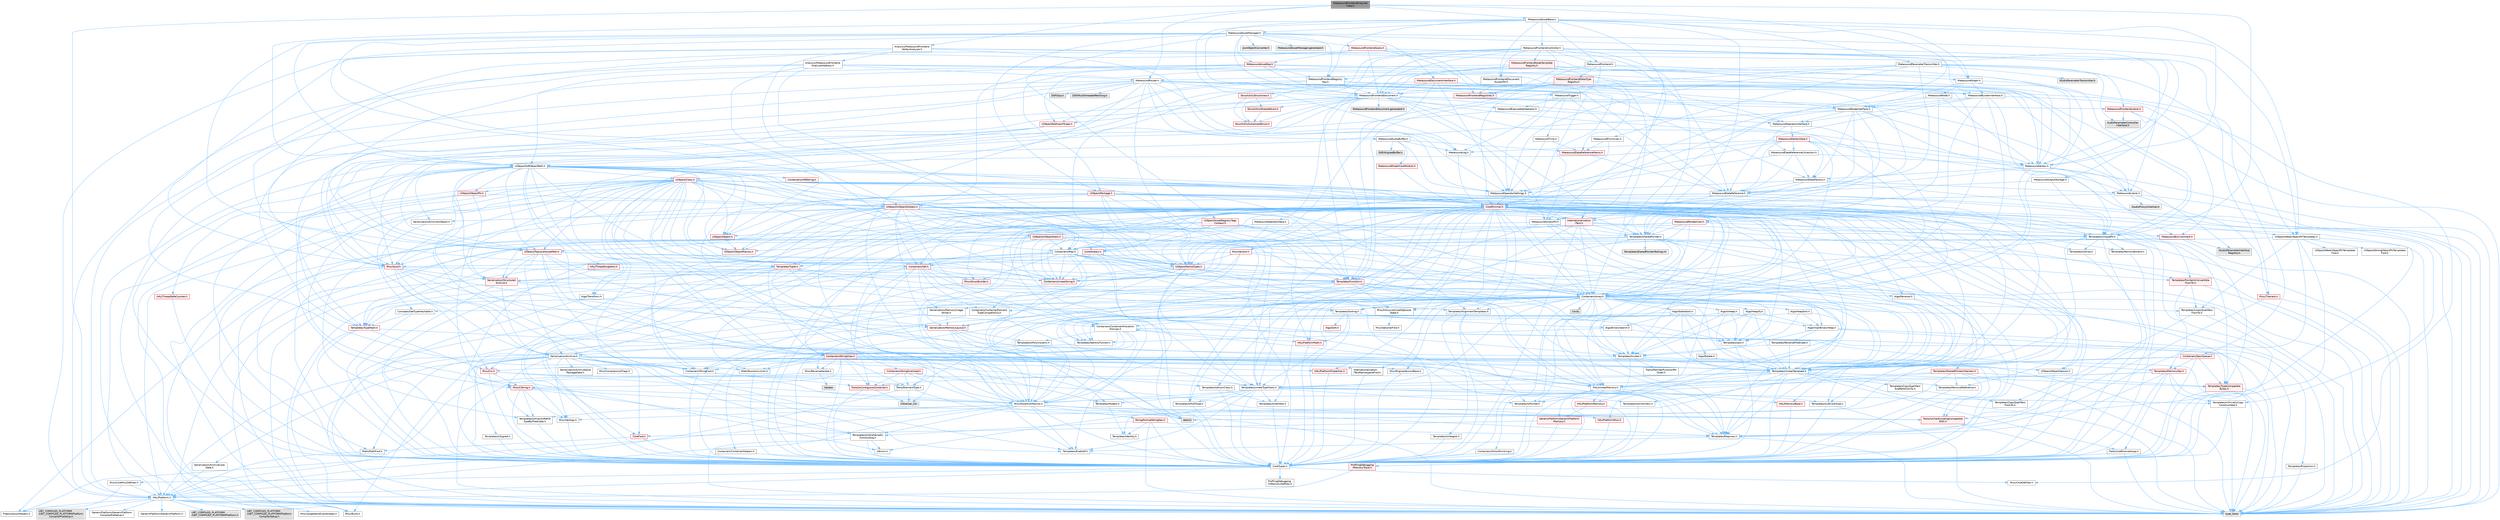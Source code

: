 digraph "MetasoundFrontendAnalyzerView.h"
{
 // INTERACTIVE_SVG=YES
 // LATEX_PDF_SIZE
  bgcolor="transparent";
  edge [fontname=Helvetica,fontsize=10,labelfontname=Helvetica,labelfontsize=10];
  node [fontname=Helvetica,fontsize=10,shape=box,height=0.2,width=0.4];
  Node1 [id="Node000001",label="MetasoundFrontendAnalyzer\lView.h",height=0.2,width=0.4,color="gray40", fillcolor="grey60", style="filled", fontcolor="black",tooltip=" "];
  Node1 -> Node2 [id="edge1_Node000001_Node000002",color="steelblue1",style="solid",tooltip=" "];
  Node2 [id="Node000002",label="Analysis/MetasoundFrontend\lVertexAnalyzer.h",height=0.2,width=0.4,color="grey40", fillcolor="white", style="filled",URL="$db/d7d/MetasoundFrontendVertexAnalyzer_8h.html",tooltip=" "];
  Node2 -> Node3 [id="edge2_Node000002_Node000003",color="steelblue1",style="solid",tooltip=" "];
  Node3 [id="Node000003",label="Analysis/MetasoundFrontend\lAnalyzerAddress.h",height=0.2,width=0.4,color="grey40", fillcolor="white", style="filled",URL="$d0/dd8/MetasoundFrontendAnalyzerAddress_8h.html",tooltip=" "];
  Node3 -> Node4 [id="edge3_Node000003_Node000004",color="steelblue1",style="solid",tooltip=" "];
  Node4 [id="Node000004",label="Containers/UnrealString.h",height=0.2,width=0.4,color="red", fillcolor="#FFF0F0", style="filled",URL="$d5/dba/UnrealString_8h.html",tooltip=" "];
  Node3 -> Node9 [id="edge4_Node000003_Node000009",color="steelblue1",style="solid",tooltip=" "];
  Node9 [id="Node000009",label="HAL/Platform.h",height=0.2,width=0.4,color="grey40", fillcolor="white", style="filled",URL="$d9/dd0/Platform_8h.html",tooltip=" "];
  Node9 -> Node10 [id="edge5_Node000009_Node000010",color="steelblue1",style="solid",tooltip=" "];
  Node10 [id="Node000010",label="Misc/Build.h",height=0.2,width=0.4,color="grey40", fillcolor="white", style="filled",URL="$d3/dbb/Build_8h.html",tooltip=" "];
  Node9 -> Node11 [id="edge6_Node000009_Node000011",color="steelblue1",style="solid",tooltip=" "];
  Node11 [id="Node000011",label="Misc/LargeWorldCoordinates.h",height=0.2,width=0.4,color="grey40", fillcolor="white", style="filled",URL="$d2/dcb/LargeWorldCoordinates_8h.html",tooltip=" "];
  Node9 -> Node12 [id="edge7_Node000009_Node000012",color="steelblue1",style="solid",tooltip=" "];
  Node12 [id="Node000012",label="type_traits",height=0.2,width=0.4,color="grey60", fillcolor="#E0E0E0", style="filled",tooltip=" "];
  Node9 -> Node13 [id="edge8_Node000009_Node000013",color="steelblue1",style="solid",tooltip=" "];
  Node13 [id="Node000013",label="PreprocessorHelpers.h",height=0.2,width=0.4,color="grey40", fillcolor="white", style="filled",URL="$db/ddb/PreprocessorHelpers_8h.html",tooltip=" "];
  Node9 -> Node14 [id="edge9_Node000009_Node000014",color="steelblue1",style="solid",tooltip=" "];
  Node14 [id="Node000014",label="UBT_COMPILED_PLATFORM\l/UBT_COMPILED_PLATFORMPlatform\lCompilerPreSetup.h",height=0.2,width=0.4,color="grey60", fillcolor="#E0E0E0", style="filled",tooltip=" "];
  Node9 -> Node15 [id="edge10_Node000009_Node000015",color="steelblue1",style="solid",tooltip=" "];
  Node15 [id="Node000015",label="GenericPlatform/GenericPlatform\lCompilerPreSetup.h",height=0.2,width=0.4,color="grey40", fillcolor="white", style="filled",URL="$d9/dc8/GenericPlatformCompilerPreSetup_8h.html",tooltip=" "];
  Node9 -> Node16 [id="edge11_Node000009_Node000016",color="steelblue1",style="solid",tooltip=" "];
  Node16 [id="Node000016",label="GenericPlatform/GenericPlatform.h",height=0.2,width=0.4,color="grey40", fillcolor="white", style="filled",URL="$d6/d84/GenericPlatform_8h.html",tooltip=" "];
  Node9 -> Node17 [id="edge12_Node000009_Node000017",color="steelblue1",style="solid",tooltip=" "];
  Node17 [id="Node000017",label="UBT_COMPILED_PLATFORM\l/UBT_COMPILED_PLATFORMPlatform.h",height=0.2,width=0.4,color="grey60", fillcolor="#E0E0E0", style="filled",tooltip=" "];
  Node9 -> Node18 [id="edge13_Node000009_Node000018",color="steelblue1",style="solid",tooltip=" "];
  Node18 [id="Node000018",label="UBT_COMPILED_PLATFORM\l/UBT_COMPILED_PLATFORMPlatform\lCompilerSetup.h",height=0.2,width=0.4,color="grey60", fillcolor="#E0E0E0", style="filled",tooltip=" "];
  Node3 -> Node26 [id="edge14_Node000003_Node000026",color="steelblue1",style="solid",tooltip=" "];
  Node26 [id="Node000026",label="MetasoundDataReferenceMacro.h",height=0.2,width=0.4,color="red", fillcolor="#FFF0F0", style="filled",URL="$d5/d33/MetasoundDataReferenceMacro_8h.html",tooltip=" "];
  Node26 -> Node27 [id="edge15_Node000026_Node000027",color="steelblue1",style="solid",tooltip=" "];
  Node27 [id="Node000027",label="MetasoundDataReference.h",height=0.2,width=0.4,color="grey40", fillcolor="white", style="filled",URL="$dc/d67/MetasoundDataReference_8h.html",tooltip=" "];
  Node27 -> Node12 [id="edge16_Node000027_Node000012",color="steelblue1",style="solid",tooltip=" "];
  Node27 -> Node4 [id="edge17_Node000027_Node000004",color="steelblue1",style="solid",tooltip=" "];
  Node27 -> Node9 [id="edge18_Node000027_Node000009",color="steelblue1",style="solid",tooltip=" "];
  Node27 -> Node28 [id="edge19_Node000027_Node000028",color="steelblue1",style="solid",tooltip=" "];
  Node28 [id="Node000028",label="Internationalization\l/Text.h",height=0.2,width=0.4,color="red", fillcolor="#FFF0F0", style="filled",URL="$d6/d35/Text_8h.html",tooltip=" "];
  Node28 -> Node19 [id="edge20_Node000028_Node000019",color="steelblue1",style="solid",tooltip=" "];
  Node19 [id="Node000019",label="CoreTypes.h",height=0.2,width=0.4,color="grey40", fillcolor="white", style="filled",URL="$dc/dec/CoreTypes_8h.html",tooltip=" "];
  Node19 -> Node9 [id="edge21_Node000019_Node000009",color="steelblue1",style="solid",tooltip=" "];
  Node19 -> Node20 [id="edge22_Node000019_Node000020",color="steelblue1",style="solid",tooltip=" "];
  Node20 [id="Node000020",label="ProfilingDebugging\l/UMemoryDefines.h",height=0.2,width=0.4,color="grey40", fillcolor="white", style="filled",URL="$d2/da2/UMemoryDefines_8h.html",tooltip=" "];
  Node19 -> Node21 [id="edge23_Node000019_Node000021",color="steelblue1",style="solid",tooltip=" "];
  Node21 [id="Node000021",label="Misc/CoreMiscDefines.h",height=0.2,width=0.4,color="grey40", fillcolor="white", style="filled",URL="$da/d38/CoreMiscDefines_8h.html",tooltip=" "];
  Node21 -> Node9 [id="edge24_Node000021_Node000009",color="steelblue1",style="solid",tooltip=" "];
  Node21 -> Node13 [id="edge25_Node000021_Node000013",color="steelblue1",style="solid",tooltip=" "];
  Node19 -> Node22 [id="edge26_Node000019_Node000022",color="steelblue1",style="solid",tooltip=" "];
  Node22 [id="Node000022",label="Misc/CoreDefines.h",height=0.2,width=0.4,color="grey40", fillcolor="white", style="filled",URL="$d3/dd2/CoreDefines_8h.html",tooltip=" "];
  Node28 -> Node32 [id="edge27_Node000028_Node000032",color="steelblue1",style="solid",tooltip=" "];
  Node32 [id="Node000032",label="Misc/AssertionMacros.h",height=0.2,width=0.4,color="grey40", fillcolor="white", style="filled",URL="$d0/dfa/AssertionMacros_8h.html",tooltip=" "];
  Node32 -> Node19 [id="edge28_Node000032_Node000019",color="steelblue1",style="solid",tooltip=" "];
  Node32 -> Node9 [id="edge29_Node000032_Node000009",color="steelblue1",style="solid",tooltip=" "];
  Node32 -> Node33 [id="edge30_Node000032_Node000033",color="steelblue1",style="solid",tooltip=" "];
  Node33 [id="Node000033",label="HAL/PlatformMisc.h",height=0.2,width=0.4,color="red", fillcolor="#FFF0F0", style="filled",URL="$d0/df5/PlatformMisc_8h.html",tooltip=" "];
  Node33 -> Node19 [id="edge31_Node000033_Node000019",color="steelblue1",style="solid",tooltip=" "];
  Node32 -> Node13 [id="edge32_Node000032_Node000013",color="steelblue1",style="solid",tooltip=" "];
  Node32 -> Node62 [id="edge33_Node000032_Node000062",color="steelblue1",style="solid",tooltip=" "];
  Node62 [id="Node000062",label="Templates/EnableIf.h",height=0.2,width=0.4,color="grey40", fillcolor="white", style="filled",URL="$d7/d60/EnableIf_8h.html",tooltip=" "];
  Node62 -> Node19 [id="edge34_Node000062_Node000019",color="steelblue1",style="solid",tooltip=" "];
  Node32 -> Node63 [id="edge35_Node000032_Node000063",color="steelblue1",style="solid",tooltip=" "];
  Node63 [id="Node000063",label="Templates/IsArrayOrRefOf\lTypeByPredicate.h",height=0.2,width=0.4,color="grey40", fillcolor="white", style="filled",URL="$d6/da1/IsArrayOrRefOfTypeByPredicate_8h.html",tooltip=" "];
  Node63 -> Node19 [id="edge36_Node000063_Node000019",color="steelblue1",style="solid",tooltip=" "];
  Node32 -> Node64 [id="edge37_Node000032_Node000064",color="steelblue1",style="solid",tooltip=" "];
  Node64 [id="Node000064",label="Templates/IsValidVariadic\lFunctionArg.h",height=0.2,width=0.4,color="grey40", fillcolor="white", style="filled",URL="$d0/dc8/IsValidVariadicFunctionArg_8h.html",tooltip=" "];
  Node64 -> Node19 [id="edge38_Node000064_Node000019",color="steelblue1",style="solid",tooltip=" "];
  Node64 -> Node65 [id="edge39_Node000064_Node000065",color="steelblue1",style="solid",tooltip=" "];
  Node65 [id="Node000065",label="IsEnum.h",height=0.2,width=0.4,color="grey40", fillcolor="white", style="filled",URL="$d4/de5/IsEnum_8h.html",tooltip=" "];
  Node64 -> Node12 [id="edge40_Node000064_Node000012",color="steelblue1",style="solid",tooltip=" "];
  Node32 -> Node66 [id="edge41_Node000032_Node000066",color="steelblue1",style="solid",tooltip=" "];
  Node66 [id="Node000066",label="Traits/IsCharEncodingCompatible\lWith.h",height=0.2,width=0.4,color="red", fillcolor="#FFF0F0", style="filled",URL="$df/dd1/IsCharEncodingCompatibleWith_8h.html",tooltip=" "];
  Node66 -> Node12 [id="edge42_Node000066_Node000012",color="steelblue1",style="solid",tooltip=" "];
  Node32 -> Node68 [id="edge43_Node000032_Node000068",color="steelblue1",style="solid",tooltip=" "];
  Node68 [id="Node000068",label="Misc/VarArgs.h",height=0.2,width=0.4,color="grey40", fillcolor="white", style="filled",URL="$d5/d6f/VarArgs_8h.html",tooltip=" "];
  Node68 -> Node19 [id="edge44_Node000068_Node000019",color="steelblue1",style="solid",tooltip=" "];
  Node32 -> Node69 [id="edge45_Node000032_Node000069",color="steelblue1",style="solid",tooltip=" "];
  Node69 [id="Node000069",label="String/FormatStringSan.h",height=0.2,width=0.4,color="red", fillcolor="#FFF0F0", style="filled",URL="$d3/d8b/FormatStringSan_8h.html",tooltip=" "];
  Node69 -> Node12 [id="edge46_Node000069_Node000012",color="steelblue1",style="solid",tooltip=" "];
  Node69 -> Node19 [id="edge47_Node000069_Node000019",color="steelblue1",style="solid",tooltip=" "];
  Node69 -> Node70 [id="edge48_Node000069_Node000070",color="steelblue1",style="solid",tooltip=" "];
  Node70 [id="Node000070",label="Templates/Requires.h",height=0.2,width=0.4,color="grey40", fillcolor="white", style="filled",URL="$dc/d96/Requires_8h.html",tooltip=" "];
  Node70 -> Node62 [id="edge49_Node000070_Node000062",color="steelblue1",style="solid",tooltip=" "];
  Node70 -> Node12 [id="edge50_Node000070_Node000012",color="steelblue1",style="solid",tooltip=" "];
  Node69 -> Node71 [id="edge51_Node000069_Node000071",color="steelblue1",style="solid",tooltip=" "];
  Node71 [id="Node000071",label="Templates/Identity.h",height=0.2,width=0.4,color="grey40", fillcolor="white", style="filled",URL="$d0/dd5/Identity_8h.html",tooltip=" "];
  Node69 -> Node64 [id="edge52_Node000069_Node000064",color="steelblue1",style="solid",tooltip=" "];
  Node32 -> Node75 [id="edge53_Node000032_Node000075",color="steelblue1",style="solid",tooltip=" "];
  Node75 [id="Node000075",label="atomic",height=0.2,width=0.4,color="grey60", fillcolor="#E0E0E0", style="filled",tooltip=" "];
  Node28 -> Node76 [id="edge54_Node000028_Node000076",color="steelblue1",style="solid",tooltip=" "];
  Node76 [id="Node000076",label="Templates/UnrealTypeTraits.h",height=0.2,width=0.4,color="grey40", fillcolor="white", style="filled",URL="$d2/d2d/UnrealTypeTraits_8h.html",tooltip=" "];
  Node76 -> Node19 [id="edge55_Node000076_Node000019",color="steelblue1",style="solid",tooltip=" "];
  Node76 -> Node77 [id="edge56_Node000076_Node000077",color="steelblue1",style="solid",tooltip=" "];
  Node77 [id="Node000077",label="Templates/IsPointer.h",height=0.2,width=0.4,color="grey40", fillcolor="white", style="filled",URL="$d7/d05/IsPointer_8h.html",tooltip=" "];
  Node77 -> Node19 [id="edge57_Node000077_Node000019",color="steelblue1",style="solid",tooltip=" "];
  Node76 -> Node32 [id="edge58_Node000076_Node000032",color="steelblue1",style="solid",tooltip=" "];
  Node76 -> Node78 [id="edge59_Node000076_Node000078",color="steelblue1",style="solid",tooltip=" "];
  Node78 [id="Node000078",label="Templates/AndOrNot.h",height=0.2,width=0.4,color="grey40", fillcolor="white", style="filled",URL="$db/d0a/AndOrNot_8h.html",tooltip=" "];
  Node78 -> Node19 [id="edge60_Node000078_Node000019",color="steelblue1",style="solid",tooltip=" "];
  Node76 -> Node62 [id="edge61_Node000076_Node000062",color="steelblue1",style="solid",tooltip=" "];
  Node76 -> Node79 [id="edge62_Node000076_Node000079",color="steelblue1",style="solid",tooltip=" "];
  Node79 [id="Node000079",label="Templates/IsArithmetic.h",height=0.2,width=0.4,color="grey40", fillcolor="white", style="filled",URL="$d2/d5d/IsArithmetic_8h.html",tooltip=" "];
  Node79 -> Node19 [id="edge63_Node000079_Node000019",color="steelblue1",style="solid",tooltip=" "];
  Node76 -> Node65 [id="edge64_Node000076_Node000065",color="steelblue1",style="solid",tooltip=" "];
  Node76 -> Node80 [id="edge65_Node000076_Node000080",color="steelblue1",style="solid",tooltip=" "];
  Node80 [id="Node000080",label="Templates/Models.h",height=0.2,width=0.4,color="grey40", fillcolor="white", style="filled",URL="$d3/d0c/Models_8h.html",tooltip=" "];
  Node80 -> Node71 [id="edge66_Node000080_Node000071",color="steelblue1",style="solid",tooltip=" "];
  Node76 -> Node81 [id="edge67_Node000076_Node000081",color="steelblue1",style="solid",tooltip=" "];
  Node81 [id="Node000081",label="Templates/IsPODType.h",height=0.2,width=0.4,color="grey40", fillcolor="white", style="filled",URL="$d7/db1/IsPODType_8h.html",tooltip=" "];
  Node81 -> Node19 [id="edge68_Node000081_Node000019",color="steelblue1",style="solid",tooltip=" "];
  Node76 -> Node82 [id="edge69_Node000076_Node000082",color="steelblue1",style="solid",tooltip=" "];
  Node82 [id="Node000082",label="Templates/IsUECoreType.h",height=0.2,width=0.4,color="grey40", fillcolor="white", style="filled",URL="$d1/db8/IsUECoreType_8h.html",tooltip=" "];
  Node82 -> Node19 [id="edge70_Node000082_Node000019",color="steelblue1",style="solid",tooltip=" "];
  Node82 -> Node12 [id="edge71_Node000082_Node000012",color="steelblue1",style="solid",tooltip=" "];
  Node76 -> Node83 [id="edge72_Node000076_Node000083",color="steelblue1",style="solid",tooltip=" "];
  Node83 [id="Node000083",label="Templates/IsTriviallyCopy\lConstructible.h",height=0.2,width=0.4,color="grey40", fillcolor="white", style="filled",URL="$d3/d78/IsTriviallyCopyConstructible_8h.html",tooltip=" "];
  Node83 -> Node19 [id="edge73_Node000083_Node000019",color="steelblue1",style="solid",tooltip=" "];
  Node83 -> Node12 [id="edge74_Node000083_Node000012",color="steelblue1",style="solid",tooltip=" "];
  Node28 -> Node84 [id="edge75_Node000028_Node000084",color="steelblue1",style="solid",tooltip=" "];
  Node84 [id="Node000084",label="Containers/Array.h",height=0.2,width=0.4,color="grey40", fillcolor="white", style="filled",URL="$df/dd0/Array_8h.html",tooltip=" "];
  Node84 -> Node19 [id="edge76_Node000084_Node000019",color="steelblue1",style="solid",tooltip=" "];
  Node84 -> Node32 [id="edge77_Node000084_Node000032",color="steelblue1",style="solid",tooltip=" "];
  Node84 -> Node85 [id="edge78_Node000084_Node000085",color="steelblue1",style="solid",tooltip=" "];
  Node85 [id="Node000085",label="Misc/IntrusiveUnsetOptional\lState.h",height=0.2,width=0.4,color="grey40", fillcolor="white", style="filled",URL="$d2/d0a/IntrusiveUnsetOptionalState_8h.html",tooltip=" "];
  Node85 -> Node86 [id="edge79_Node000085_Node000086",color="steelblue1",style="solid",tooltip=" "];
  Node86 [id="Node000086",label="Misc/OptionalFwd.h",height=0.2,width=0.4,color="grey40", fillcolor="white", style="filled",URL="$dc/d50/OptionalFwd_8h.html",tooltip=" "];
  Node84 -> Node87 [id="edge80_Node000084_Node000087",color="steelblue1",style="solid",tooltip=" "];
  Node87 [id="Node000087",label="Misc/ReverseIterate.h",height=0.2,width=0.4,color="grey40", fillcolor="white", style="filled",URL="$db/de3/ReverseIterate_8h.html",tooltip=" "];
  Node87 -> Node9 [id="edge81_Node000087_Node000009",color="steelblue1",style="solid",tooltip=" "];
  Node87 -> Node88 [id="edge82_Node000087_Node000088",color="steelblue1",style="solid",tooltip=" "];
  Node88 [id="Node000088",label="iterator",height=0.2,width=0.4,color="grey60", fillcolor="#E0E0E0", style="filled",tooltip=" "];
  Node84 -> Node89 [id="edge83_Node000084_Node000089",color="steelblue1",style="solid",tooltip=" "];
  Node89 [id="Node000089",label="HAL/UnrealMemory.h",height=0.2,width=0.4,color="grey40", fillcolor="white", style="filled",URL="$d9/d96/UnrealMemory_8h.html",tooltip=" "];
  Node89 -> Node19 [id="edge84_Node000089_Node000019",color="steelblue1",style="solid",tooltip=" "];
  Node89 -> Node90 [id="edge85_Node000089_Node000090",color="steelblue1",style="solid",tooltip=" "];
  Node90 [id="Node000090",label="GenericPlatform/GenericPlatform\lMemory.h",height=0.2,width=0.4,color="red", fillcolor="#FFF0F0", style="filled",URL="$dd/d22/GenericPlatformMemory_8h.html",tooltip=" "];
  Node90 -> Node37 [id="edge86_Node000090_Node000037",color="steelblue1",style="solid",tooltip=" "];
  Node37 [id="Node000037",label="CoreFwd.h",height=0.2,width=0.4,color="red", fillcolor="#FFF0F0", style="filled",URL="$d1/d1e/CoreFwd_8h.html",tooltip=" "];
  Node37 -> Node19 [id="edge87_Node000037_Node000019",color="steelblue1",style="solid",tooltip=" "];
  Node37 -> Node38 [id="edge88_Node000037_Node000038",color="steelblue1",style="solid",tooltip=" "];
  Node38 [id="Node000038",label="Math/MathFwd.h",height=0.2,width=0.4,color="grey40", fillcolor="white", style="filled",URL="$d2/d10/MathFwd_8h.html",tooltip=" "];
  Node38 -> Node9 [id="edge89_Node000038_Node000009",color="steelblue1",style="solid",tooltip=" "];
  Node90 -> Node19 [id="edge90_Node000090_Node000019",color="steelblue1",style="solid",tooltip=" "];
  Node89 -> Node93 [id="edge91_Node000089_Node000093",color="steelblue1",style="solid",tooltip=" "];
  Node93 [id="Node000093",label="HAL/MemoryBase.h",height=0.2,width=0.4,color="red", fillcolor="#FFF0F0", style="filled",URL="$d6/d9f/MemoryBase_8h.html",tooltip=" "];
  Node93 -> Node19 [id="edge92_Node000093_Node000019",color="steelblue1",style="solid",tooltip=" "];
  Node89 -> Node104 [id="edge93_Node000089_Node000104",color="steelblue1",style="solid",tooltip=" "];
  Node104 [id="Node000104",label="HAL/PlatformMemory.h",height=0.2,width=0.4,color="red", fillcolor="#FFF0F0", style="filled",URL="$de/d68/PlatformMemory_8h.html",tooltip=" "];
  Node104 -> Node19 [id="edge94_Node000104_Node000019",color="steelblue1",style="solid",tooltip=" "];
  Node104 -> Node90 [id="edge95_Node000104_Node000090",color="steelblue1",style="solid",tooltip=" "];
  Node89 -> Node106 [id="edge96_Node000089_Node000106",color="steelblue1",style="solid",tooltip=" "];
  Node106 [id="Node000106",label="ProfilingDebugging\l/MemoryTrace.h",height=0.2,width=0.4,color="red", fillcolor="#FFF0F0", style="filled",URL="$da/dd7/MemoryTrace_8h.html",tooltip=" "];
  Node106 -> Node9 [id="edge97_Node000106_Node000009",color="steelblue1",style="solid",tooltip=" "];
  Node89 -> Node77 [id="edge98_Node000089_Node000077",color="steelblue1",style="solid",tooltip=" "];
  Node84 -> Node76 [id="edge99_Node000084_Node000076",color="steelblue1",style="solid",tooltip=" "];
  Node84 -> Node107 [id="edge100_Node000084_Node000107",color="steelblue1",style="solid",tooltip=" "];
  Node107 [id="Node000107",label="Templates/UnrealTemplate.h",height=0.2,width=0.4,color="grey40", fillcolor="white", style="filled",URL="$d4/d24/UnrealTemplate_8h.html",tooltip=" "];
  Node107 -> Node19 [id="edge101_Node000107_Node000019",color="steelblue1",style="solid",tooltip=" "];
  Node107 -> Node77 [id="edge102_Node000107_Node000077",color="steelblue1",style="solid",tooltip=" "];
  Node107 -> Node89 [id="edge103_Node000107_Node000089",color="steelblue1",style="solid",tooltip=" "];
  Node107 -> Node108 [id="edge104_Node000107_Node000108",color="steelblue1",style="solid",tooltip=" "];
  Node108 [id="Node000108",label="Templates/CopyQualifiers\lAndRefsFromTo.h",height=0.2,width=0.4,color="grey40", fillcolor="white", style="filled",URL="$d3/db3/CopyQualifiersAndRefsFromTo_8h.html",tooltip=" "];
  Node108 -> Node109 [id="edge105_Node000108_Node000109",color="steelblue1",style="solid",tooltip=" "];
  Node109 [id="Node000109",label="Templates/CopyQualifiers\lFromTo.h",height=0.2,width=0.4,color="grey40", fillcolor="white", style="filled",URL="$d5/db4/CopyQualifiersFromTo_8h.html",tooltip=" "];
  Node107 -> Node76 [id="edge106_Node000107_Node000076",color="steelblue1",style="solid",tooltip=" "];
  Node107 -> Node110 [id="edge107_Node000107_Node000110",color="steelblue1",style="solid",tooltip=" "];
  Node110 [id="Node000110",label="Templates/RemoveReference.h",height=0.2,width=0.4,color="grey40", fillcolor="white", style="filled",URL="$da/dbe/RemoveReference_8h.html",tooltip=" "];
  Node110 -> Node19 [id="edge108_Node000110_Node000019",color="steelblue1",style="solid",tooltip=" "];
  Node107 -> Node70 [id="edge109_Node000107_Node000070",color="steelblue1",style="solid",tooltip=" "];
  Node107 -> Node111 [id="edge110_Node000107_Node000111",color="steelblue1",style="solid",tooltip=" "];
  Node111 [id="Node000111",label="Templates/TypeCompatible\lBytes.h",height=0.2,width=0.4,color="red", fillcolor="#FFF0F0", style="filled",URL="$df/d0a/TypeCompatibleBytes_8h.html",tooltip=" "];
  Node111 -> Node19 [id="edge111_Node000111_Node000019",color="steelblue1",style="solid",tooltip=" "];
  Node111 -> Node12 [id="edge112_Node000111_Node000012",color="steelblue1",style="solid",tooltip=" "];
  Node107 -> Node71 [id="edge113_Node000107_Node000071",color="steelblue1",style="solid",tooltip=" "];
  Node107 -> Node23 [id="edge114_Node000107_Node000023",color="steelblue1",style="solid",tooltip=" "];
  Node23 [id="Node000023",label="Traits/IsContiguousContainer.h",height=0.2,width=0.4,color="red", fillcolor="#FFF0F0", style="filled",URL="$d5/d3c/IsContiguousContainer_8h.html",tooltip=" "];
  Node23 -> Node19 [id="edge115_Node000023_Node000019",color="steelblue1",style="solid",tooltip=" "];
  Node23 -> Node25 [id="edge116_Node000023_Node000025",color="steelblue1",style="solid",tooltip=" "];
  Node25 [id="Node000025",label="initializer_list",height=0.2,width=0.4,color="grey60", fillcolor="#E0E0E0", style="filled",tooltip=" "];
  Node107 -> Node112 [id="edge117_Node000107_Node000112",color="steelblue1",style="solid",tooltip=" "];
  Node112 [id="Node000112",label="Traits/UseBitwiseSwap.h",height=0.2,width=0.4,color="grey40", fillcolor="white", style="filled",URL="$db/df3/UseBitwiseSwap_8h.html",tooltip=" "];
  Node112 -> Node19 [id="edge118_Node000112_Node000019",color="steelblue1",style="solid",tooltip=" "];
  Node112 -> Node12 [id="edge119_Node000112_Node000012",color="steelblue1",style="solid",tooltip=" "];
  Node107 -> Node12 [id="edge120_Node000107_Node000012",color="steelblue1",style="solid",tooltip=" "];
  Node84 -> Node113 [id="edge121_Node000084_Node000113",color="steelblue1",style="solid",tooltip=" "];
  Node113 [id="Node000113",label="Containers/AllowShrinking.h",height=0.2,width=0.4,color="grey40", fillcolor="white", style="filled",URL="$d7/d1a/AllowShrinking_8h.html",tooltip=" "];
  Node113 -> Node19 [id="edge122_Node000113_Node000019",color="steelblue1",style="solid",tooltip=" "];
  Node84 -> Node114 [id="edge123_Node000084_Node000114",color="steelblue1",style="solid",tooltip=" "];
  Node114 [id="Node000114",label="Containers/ContainerAllocation\lPolicies.h",height=0.2,width=0.4,color="grey40", fillcolor="white", style="filled",URL="$d7/dff/ContainerAllocationPolicies_8h.html",tooltip=" "];
  Node114 -> Node19 [id="edge124_Node000114_Node000019",color="steelblue1",style="solid",tooltip=" "];
  Node114 -> Node115 [id="edge125_Node000114_Node000115",color="steelblue1",style="solid",tooltip=" "];
  Node115 [id="Node000115",label="Containers/ContainerHelpers.h",height=0.2,width=0.4,color="grey40", fillcolor="white", style="filled",URL="$d7/d33/ContainerHelpers_8h.html",tooltip=" "];
  Node115 -> Node19 [id="edge126_Node000115_Node000019",color="steelblue1",style="solid",tooltip=" "];
  Node114 -> Node114 [id="edge127_Node000114_Node000114",color="steelblue1",style="solid",tooltip=" "];
  Node114 -> Node116 [id="edge128_Node000114_Node000116",color="steelblue1",style="solid",tooltip=" "];
  Node116 [id="Node000116",label="HAL/PlatformMath.h",height=0.2,width=0.4,color="red", fillcolor="#FFF0F0", style="filled",URL="$dc/d53/PlatformMath_8h.html",tooltip=" "];
  Node116 -> Node19 [id="edge129_Node000116_Node000019",color="steelblue1",style="solid",tooltip=" "];
  Node114 -> Node89 [id="edge130_Node000114_Node000089",color="steelblue1",style="solid",tooltip=" "];
  Node114 -> Node51 [id="edge131_Node000114_Node000051",color="steelblue1",style="solid",tooltip=" "];
  Node51 [id="Node000051",label="Math/NumericLimits.h",height=0.2,width=0.4,color="grey40", fillcolor="white", style="filled",URL="$df/d1b/NumericLimits_8h.html",tooltip=" "];
  Node51 -> Node19 [id="edge132_Node000051_Node000019",color="steelblue1",style="solid",tooltip=" "];
  Node114 -> Node32 [id="edge133_Node000114_Node000032",color="steelblue1",style="solid",tooltip=" "];
  Node114 -> Node124 [id="edge134_Node000114_Node000124",color="steelblue1",style="solid",tooltip=" "];
  Node124 [id="Node000124",label="Templates/IsPolymorphic.h",height=0.2,width=0.4,color="grey40", fillcolor="white", style="filled",URL="$dc/d20/IsPolymorphic_8h.html",tooltip=" "];
  Node114 -> Node125 [id="edge135_Node000114_Node000125",color="steelblue1",style="solid",tooltip=" "];
  Node125 [id="Node000125",label="Templates/MemoryOps.h",height=0.2,width=0.4,color="red", fillcolor="#FFF0F0", style="filled",URL="$db/dea/MemoryOps_8h.html",tooltip=" "];
  Node125 -> Node19 [id="edge136_Node000125_Node000019",color="steelblue1",style="solid",tooltip=" "];
  Node125 -> Node89 [id="edge137_Node000125_Node000089",color="steelblue1",style="solid",tooltip=" "];
  Node125 -> Node83 [id="edge138_Node000125_Node000083",color="steelblue1",style="solid",tooltip=" "];
  Node125 -> Node70 [id="edge139_Node000125_Node000070",color="steelblue1",style="solid",tooltip=" "];
  Node125 -> Node76 [id="edge140_Node000125_Node000076",color="steelblue1",style="solid",tooltip=" "];
  Node125 -> Node112 [id="edge141_Node000125_Node000112",color="steelblue1",style="solid",tooltip=" "];
  Node125 -> Node12 [id="edge142_Node000125_Node000012",color="steelblue1",style="solid",tooltip=" "];
  Node114 -> Node111 [id="edge143_Node000114_Node000111",color="steelblue1",style="solid",tooltip=" "];
  Node114 -> Node12 [id="edge144_Node000114_Node000012",color="steelblue1",style="solid",tooltip=" "];
  Node84 -> Node126 [id="edge145_Node000084_Node000126",color="steelblue1",style="solid",tooltip=" "];
  Node126 [id="Node000126",label="Containers/ContainerElement\lTypeCompatibility.h",height=0.2,width=0.4,color="grey40", fillcolor="white", style="filled",URL="$df/ddf/ContainerElementTypeCompatibility_8h.html",tooltip=" "];
  Node126 -> Node19 [id="edge146_Node000126_Node000019",color="steelblue1",style="solid",tooltip=" "];
  Node126 -> Node76 [id="edge147_Node000126_Node000076",color="steelblue1",style="solid",tooltip=" "];
  Node84 -> Node127 [id="edge148_Node000084_Node000127",color="steelblue1",style="solid",tooltip=" "];
  Node127 [id="Node000127",label="Serialization/Archive.h",height=0.2,width=0.4,color="grey40", fillcolor="white", style="filled",URL="$d7/d3b/Archive_8h.html",tooltip=" "];
  Node127 -> Node37 [id="edge149_Node000127_Node000037",color="steelblue1",style="solid",tooltip=" "];
  Node127 -> Node19 [id="edge150_Node000127_Node000019",color="steelblue1",style="solid",tooltip=" "];
  Node127 -> Node128 [id="edge151_Node000127_Node000128",color="steelblue1",style="solid",tooltip=" "];
  Node128 [id="Node000128",label="HAL/PlatformProperties.h",height=0.2,width=0.4,color="red", fillcolor="#FFF0F0", style="filled",URL="$d9/db0/PlatformProperties_8h.html",tooltip=" "];
  Node128 -> Node19 [id="edge152_Node000128_Node000019",color="steelblue1",style="solid",tooltip=" "];
  Node127 -> Node131 [id="edge153_Node000127_Node000131",color="steelblue1",style="solid",tooltip=" "];
  Node131 [id="Node000131",label="Internationalization\l/TextNamespaceFwd.h",height=0.2,width=0.4,color="grey40", fillcolor="white", style="filled",URL="$d8/d97/TextNamespaceFwd_8h.html",tooltip=" "];
  Node131 -> Node19 [id="edge154_Node000131_Node000019",color="steelblue1",style="solid",tooltip=" "];
  Node127 -> Node38 [id="edge155_Node000127_Node000038",color="steelblue1",style="solid",tooltip=" "];
  Node127 -> Node32 [id="edge156_Node000127_Node000032",color="steelblue1",style="solid",tooltip=" "];
  Node127 -> Node10 [id="edge157_Node000127_Node000010",color="steelblue1",style="solid",tooltip=" "];
  Node127 -> Node52 [id="edge158_Node000127_Node000052",color="steelblue1",style="solid",tooltip=" "];
  Node52 [id="Node000052",label="Misc/CompressionFlags.h",height=0.2,width=0.4,color="grey40", fillcolor="white", style="filled",URL="$d9/d76/CompressionFlags_8h.html",tooltip=" "];
  Node127 -> Node132 [id="edge159_Node000127_Node000132",color="steelblue1",style="solid",tooltip=" "];
  Node132 [id="Node000132",label="Misc/EngineVersionBase.h",height=0.2,width=0.4,color="grey40", fillcolor="white", style="filled",URL="$d5/d2b/EngineVersionBase_8h.html",tooltip=" "];
  Node132 -> Node19 [id="edge160_Node000132_Node000019",color="steelblue1",style="solid",tooltip=" "];
  Node127 -> Node68 [id="edge161_Node000127_Node000068",color="steelblue1",style="solid",tooltip=" "];
  Node127 -> Node133 [id="edge162_Node000127_Node000133",color="steelblue1",style="solid",tooltip=" "];
  Node133 [id="Node000133",label="Serialization/ArchiveCook\lData.h",height=0.2,width=0.4,color="grey40", fillcolor="white", style="filled",URL="$dc/db6/ArchiveCookData_8h.html",tooltip=" "];
  Node133 -> Node9 [id="edge163_Node000133_Node000009",color="steelblue1",style="solid",tooltip=" "];
  Node127 -> Node134 [id="edge164_Node000127_Node000134",color="steelblue1",style="solid",tooltip=" "];
  Node134 [id="Node000134",label="Serialization/ArchiveSave\lPackageData.h",height=0.2,width=0.4,color="grey40", fillcolor="white", style="filled",URL="$d1/d37/ArchiveSavePackageData_8h.html",tooltip=" "];
  Node127 -> Node62 [id="edge165_Node000127_Node000062",color="steelblue1",style="solid",tooltip=" "];
  Node127 -> Node63 [id="edge166_Node000127_Node000063",color="steelblue1",style="solid",tooltip=" "];
  Node127 -> Node135 [id="edge167_Node000127_Node000135",color="steelblue1",style="solid",tooltip=" "];
  Node135 [id="Node000135",label="Templates/IsEnumClass.h",height=0.2,width=0.4,color="grey40", fillcolor="white", style="filled",URL="$d7/d15/IsEnumClass_8h.html",tooltip=" "];
  Node135 -> Node19 [id="edge168_Node000135_Node000019",color="steelblue1",style="solid",tooltip=" "];
  Node135 -> Node78 [id="edge169_Node000135_Node000078",color="steelblue1",style="solid",tooltip=" "];
  Node127 -> Node121 [id="edge170_Node000127_Node000121",color="steelblue1",style="solid",tooltip=" "];
  Node121 [id="Node000121",label="Templates/IsSigned.h",height=0.2,width=0.4,color="grey40", fillcolor="white", style="filled",URL="$d8/dd8/IsSigned_8h.html",tooltip=" "];
  Node121 -> Node19 [id="edge171_Node000121_Node000019",color="steelblue1",style="solid",tooltip=" "];
  Node127 -> Node64 [id="edge172_Node000127_Node000064",color="steelblue1",style="solid",tooltip=" "];
  Node127 -> Node107 [id="edge173_Node000127_Node000107",color="steelblue1",style="solid",tooltip=" "];
  Node127 -> Node66 [id="edge174_Node000127_Node000066",color="steelblue1",style="solid",tooltip=" "];
  Node127 -> Node136 [id="edge175_Node000127_Node000136",color="steelblue1",style="solid",tooltip=" "];
  Node136 [id="Node000136",label="UObject/ObjectVersion.h",height=0.2,width=0.4,color="grey40", fillcolor="white", style="filled",URL="$da/d63/ObjectVersion_8h.html",tooltip=" "];
  Node136 -> Node19 [id="edge176_Node000136_Node000019",color="steelblue1",style="solid",tooltip=" "];
  Node84 -> Node137 [id="edge177_Node000084_Node000137",color="steelblue1",style="solid",tooltip=" "];
  Node137 [id="Node000137",label="Serialization/MemoryImage\lWriter.h",height=0.2,width=0.4,color="grey40", fillcolor="white", style="filled",URL="$d0/d08/MemoryImageWriter_8h.html",tooltip=" "];
  Node137 -> Node19 [id="edge178_Node000137_Node000019",color="steelblue1",style="solid",tooltip=" "];
  Node137 -> Node138 [id="edge179_Node000137_Node000138",color="steelblue1",style="solid",tooltip=" "];
  Node138 [id="Node000138",label="Serialization/MemoryLayout.h",height=0.2,width=0.4,color="red", fillcolor="#FFF0F0", style="filled",URL="$d7/d66/MemoryLayout_8h.html",tooltip=" "];
  Node138 -> Node35 [id="edge180_Node000138_Node000035",color="steelblue1",style="solid",tooltip=" "];
  Node35 [id="Node000035",label="Containers/StringFwd.h",height=0.2,width=0.4,color="grey40", fillcolor="white", style="filled",URL="$df/d37/StringFwd_8h.html",tooltip=" "];
  Node35 -> Node19 [id="edge181_Node000035_Node000019",color="steelblue1",style="solid",tooltip=" "];
  Node35 -> Node36 [id="edge182_Node000035_Node000036",color="steelblue1",style="solid",tooltip=" "];
  Node36 [id="Node000036",label="Traits/ElementType.h",height=0.2,width=0.4,color="grey40", fillcolor="white", style="filled",URL="$d5/d4f/ElementType_8h.html",tooltip=" "];
  Node36 -> Node9 [id="edge183_Node000036_Node000009",color="steelblue1",style="solid",tooltip=" "];
  Node36 -> Node25 [id="edge184_Node000036_Node000025",color="steelblue1",style="solid",tooltip=" "];
  Node36 -> Node12 [id="edge185_Node000036_Node000012",color="steelblue1",style="solid",tooltip=" "];
  Node35 -> Node23 [id="edge186_Node000035_Node000023",color="steelblue1",style="solid",tooltip=" "];
  Node138 -> Node89 [id="edge187_Node000138_Node000089",color="steelblue1",style="solid",tooltip=" "];
  Node138 -> Node62 [id="edge188_Node000138_Node000062",color="steelblue1",style="solid",tooltip=" "];
  Node138 -> Node124 [id="edge189_Node000138_Node000124",color="steelblue1",style="solid",tooltip=" "];
  Node138 -> Node80 [id="edge190_Node000138_Node000080",color="steelblue1",style="solid",tooltip=" "];
  Node138 -> Node107 [id="edge191_Node000138_Node000107",color="steelblue1",style="solid",tooltip=" "];
  Node84 -> Node151 [id="edge192_Node000084_Node000151",color="steelblue1",style="solid",tooltip=" "];
  Node151 [id="Node000151",label="Algo/Heapify.h",height=0.2,width=0.4,color="grey40", fillcolor="white", style="filled",URL="$d0/d2a/Heapify_8h.html",tooltip=" "];
  Node151 -> Node152 [id="edge193_Node000151_Node000152",color="steelblue1",style="solid",tooltip=" "];
  Node152 [id="Node000152",label="Algo/Impl/BinaryHeap.h",height=0.2,width=0.4,color="grey40", fillcolor="white", style="filled",URL="$d7/da3/Algo_2Impl_2BinaryHeap_8h.html",tooltip=" "];
  Node152 -> Node153 [id="edge194_Node000152_Node000153",color="steelblue1",style="solid",tooltip=" "];
  Node153 [id="Node000153",label="Templates/Invoke.h",height=0.2,width=0.4,color="grey40", fillcolor="white", style="filled",URL="$d7/deb/Invoke_8h.html",tooltip=" "];
  Node153 -> Node19 [id="edge195_Node000153_Node000019",color="steelblue1",style="solid",tooltip=" "];
  Node153 -> Node154 [id="edge196_Node000153_Node000154",color="steelblue1",style="solid",tooltip=" "];
  Node154 [id="Node000154",label="Traits/MemberFunctionPtr\lOuter.h",height=0.2,width=0.4,color="grey40", fillcolor="white", style="filled",URL="$db/da7/MemberFunctionPtrOuter_8h.html",tooltip=" "];
  Node153 -> Node107 [id="edge197_Node000153_Node000107",color="steelblue1",style="solid",tooltip=" "];
  Node153 -> Node12 [id="edge198_Node000153_Node000012",color="steelblue1",style="solid",tooltip=" "];
  Node152 -> Node155 [id="edge199_Node000152_Node000155",color="steelblue1",style="solid",tooltip=" "];
  Node155 [id="Node000155",label="Templates/Projection.h",height=0.2,width=0.4,color="grey40", fillcolor="white", style="filled",URL="$d7/df0/Projection_8h.html",tooltip=" "];
  Node155 -> Node12 [id="edge200_Node000155_Node000012",color="steelblue1",style="solid",tooltip=" "];
  Node152 -> Node156 [id="edge201_Node000152_Node000156",color="steelblue1",style="solid",tooltip=" "];
  Node156 [id="Node000156",label="Templates/ReversePredicate.h",height=0.2,width=0.4,color="grey40", fillcolor="white", style="filled",URL="$d8/d28/ReversePredicate_8h.html",tooltip=" "];
  Node156 -> Node153 [id="edge202_Node000156_Node000153",color="steelblue1",style="solid",tooltip=" "];
  Node156 -> Node107 [id="edge203_Node000156_Node000107",color="steelblue1",style="solid",tooltip=" "];
  Node152 -> Node12 [id="edge204_Node000152_Node000012",color="steelblue1",style="solid",tooltip=" "];
  Node151 -> Node157 [id="edge205_Node000151_Node000157",color="steelblue1",style="solid",tooltip=" "];
  Node157 [id="Node000157",label="Templates/IdentityFunctor.h",height=0.2,width=0.4,color="grey40", fillcolor="white", style="filled",URL="$d7/d2e/IdentityFunctor_8h.html",tooltip=" "];
  Node157 -> Node9 [id="edge206_Node000157_Node000009",color="steelblue1",style="solid",tooltip=" "];
  Node151 -> Node153 [id="edge207_Node000151_Node000153",color="steelblue1",style="solid",tooltip=" "];
  Node151 -> Node158 [id="edge208_Node000151_Node000158",color="steelblue1",style="solid",tooltip=" "];
  Node158 [id="Node000158",label="Templates/Less.h",height=0.2,width=0.4,color="grey40", fillcolor="white", style="filled",URL="$de/dc8/Less_8h.html",tooltip=" "];
  Node158 -> Node19 [id="edge209_Node000158_Node000019",color="steelblue1",style="solid",tooltip=" "];
  Node158 -> Node107 [id="edge210_Node000158_Node000107",color="steelblue1",style="solid",tooltip=" "];
  Node151 -> Node107 [id="edge211_Node000151_Node000107",color="steelblue1",style="solid",tooltip=" "];
  Node84 -> Node159 [id="edge212_Node000084_Node000159",color="steelblue1",style="solid",tooltip=" "];
  Node159 [id="Node000159",label="Algo/HeapSort.h",height=0.2,width=0.4,color="grey40", fillcolor="white", style="filled",URL="$d3/d92/HeapSort_8h.html",tooltip=" "];
  Node159 -> Node152 [id="edge213_Node000159_Node000152",color="steelblue1",style="solid",tooltip=" "];
  Node159 -> Node157 [id="edge214_Node000159_Node000157",color="steelblue1",style="solid",tooltip=" "];
  Node159 -> Node158 [id="edge215_Node000159_Node000158",color="steelblue1",style="solid",tooltip=" "];
  Node159 -> Node107 [id="edge216_Node000159_Node000107",color="steelblue1",style="solid",tooltip=" "];
  Node84 -> Node160 [id="edge217_Node000084_Node000160",color="steelblue1",style="solid",tooltip=" "];
  Node160 [id="Node000160",label="Algo/IsHeap.h",height=0.2,width=0.4,color="grey40", fillcolor="white", style="filled",URL="$de/d32/IsHeap_8h.html",tooltip=" "];
  Node160 -> Node152 [id="edge218_Node000160_Node000152",color="steelblue1",style="solid",tooltip=" "];
  Node160 -> Node157 [id="edge219_Node000160_Node000157",color="steelblue1",style="solid",tooltip=" "];
  Node160 -> Node153 [id="edge220_Node000160_Node000153",color="steelblue1",style="solid",tooltip=" "];
  Node160 -> Node158 [id="edge221_Node000160_Node000158",color="steelblue1",style="solid",tooltip=" "];
  Node160 -> Node107 [id="edge222_Node000160_Node000107",color="steelblue1",style="solid",tooltip=" "];
  Node84 -> Node152 [id="edge223_Node000084_Node000152",color="steelblue1",style="solid",tooltip=" "];
  Node84 -> Node161 [id="edge224_Node000084_Node000161",color="steelblue1",style="solid",tooltip=" "];
  Node161 [id="Node000161",label="Algo/StableSort.h",height=0.2,width=0.4,color="grey40", fillcolor="white", style="filled",URL="$d7/d3c/StableSort_8h.html",tooltip=" "];
  Node161 -> Node162 [id="edge225_Node000161_Node000162",color="steelblue1",style="solid",tooltip=" "];
  Node162 [id="Node000162",label="Algo/BinarySearch.h",height=0.2,width=0.4,color="grey40", fillcolor="white", style="filled",URL="$db/db4/BinarySearch_8h.html",tooltip=" "];
  Node162 -> Node157 [id="edge226_Node000162_Node000157",color="steelblue1",style="solid",tooltip=" "];
  Node162 -> Node153 [id="edge227_Node000162_Node000153",color="steelblue1",style="solid",tooltip=" "];
  Node162 -> Node158 [id="edge228_Node000162_Node000158",color="steelblue1",style="solid",tooltip=" "];
  Node161 -> Node163 [id="edge229_Node000161_Node000163",color="steelblue1",style="solid",tooltip=" "];
  Node163 [id="Node000163",label="Algo/Rotate.h",height=0.2,width=0.4,color="grey40", fillcolor="white", style="filled",URL="$dd/da7/Rotate_8h.html",tooltip=" "];
  Node163 -> Node107 [id="edge230_Node000163_Node000107",color="steelblue1",style="solid",tooltip=" "];
  Node161 -> Node157 [id="edge231_Node000161_Node000157",color="steelblue1",style="solid",tooltip=" "];
  Node161 -> Node153 [id="edge232_Node000161_Node000153",color="steelblue1",style="solid",tooltip=" "];
  Node161 -> Node158 [id="edge233_Node000161_Node000158",color="steelblue1",style="solid",tooltip=" "];
  Node161 -> Node107 [id="edge234_Node000161_Node000107",color="steelblue1",style="solid",tooltip=" "];
  Node84 -> Node164 [id="edge235_Node000084_Node000164",color="steelblue1",style="solid",tooltip=" "];
  Node164 [id="Node000164",label="Concepts/GetTypeHashable.h",height=0.2,width=0.4,color="grey40", fillcolor="white", style="filled",URL="$d3/da2/GetTypeHashable_8h.html",tooltip=" "];
  Node164 -> Node19 [id="edge236_Node000164_Node000019",color="steelblue1",style="solid",tooltip=" "];
  Node164 -> Node142 [id="edge237_Node000164_Node000142",color="steelblue1",style="solid",tooltip=" "];
  Node142 [id="Node000142",label="Templates/TypeHash.h",height=0.2,width=0.4,color="red", fillcolor="#FFF0F0", style="filled",URL="$d1/d62/TypeHash_8h.html",tooltip=" "];
  Node142 -> Node19 [id="edge238_Node000142_Node000019",color="steelblue1",style="solid",tooltip=" "];
  Node142 -> Node70 [id="edge239_Node000142_Node000070",color="steelblue1",style="solid",tooltip=" "];
  Node142 -> Node143 [id="edge240_Node000142_Node000143",color="steelblue1",style="solid",tooltip=" "];
  Node143 [id="Node000143",label="Misc/Crc.h",height=0.2,width=0.4,color="red", fillcolor="#FFF0F0", style="filled",URL="$d4/dd2/Crc_8h.html",tooltip=" "];
  Node143 -> Node19 [id="edge241_Node000143_Node000019",color="steelblue1",style="solid",tooltip=" "];
  Node143 -> Node32 [id="edge242_Node000143_Node000032",color="steelblue1",style="solid",tooltip=" "];
  Node143 -> Node144 [id="edge243_Node000143_Node000144",color="steelblue1",style="solid",tooltip=" "];
  Node144 [id="Node000144",label="Misc/CString.h",height=0.2,width=0.4,color="red", fillcolor="#FFF0F0", style="filled",URL="$d2/d49/CString_8h.html",tooltip=" "];
  Node144 -> Node19 [id="edge244_Node000144_Node000019",color="steelblue1",style="solid",tooltip=" "];
  Node144 -> Node32 [id="edge245_Node000144_Node000032",color="steelblue1",style="solid",tooltip=" "];
  Node144 -> Node68 [id="edge246_Node000144_Node000068",color="steelblue1",style="solid",tooltip=" "];
  Node144 -> Node63 [id="edge247_Node000144_Node000063",color="steelblue1",style="solid",tooltip=" "];
  Node144 -> Node64 [id="edge248_Node000144_Node000064",color="steelblue1",style="solid",tooltip=" "];
  Node144 -> Node66 [id="edge249_Node000144_Node000066",color="steelblue1",style="solid",tooltip=" "];
  Node143 -> Node76 [id="edge250_Node000143_Node000076",color="steelblue1",style="solid",tooltip=" "];
  Node142 -> Node12 [id="edge251_Node000142_Node000012",color="steelblue1",style="solid",tooltip=" "];
  Node84 -> Node157 [id="edge252_Node000084_Node000157",color="steelblue1",style="solid",tooltip=" "];
  Node84 -> Node153 [id="edge253_Node000084_Node000153",color="steelblue1",style="solid",tooltip=" "];
  Node84 -> Node158 [id="edge254_Node000084_Node000158",color="steelblue1",style="solid",tooltip=" "];
  Node84 -> Node165 [id="edge255_Node000084_Node000165",color="steelblue1",style="solid",tooltip=" "];
  Node165 [id="Node000165",label="Templates/LosesQualifiers\lFromTo.h",height=0.2,width=0.4,color="grey40", fillcolor="white", style="filled",URL="$d2/db3/LosesQualifiersFromTo_8h.html",tooltip=" "];
  Node165 -> Node109 [id="edge256_Node000165_Node000109",color="steelblue1",style="solid",tooltip=" "];
  Node165 -> Node12 [id="edge257_Node000165_Node000012",color="steelblue1",style="solid",tooltip=" "];
  Node84 -> Node70 [id="edge258_Node000084_Node000070",color="steelblue1",style="solid",tooltip=" "];
  Node84 -> Node166 [id="edge259_Node000084_Node000166",color="steelblue1",style="solid",tooltip=" "];
  Node166 [id="Node000166",label="Templates/Sorting.h",height=0.2,width=0.4,color="grey40", fillcolor="white", style="filled",URL="$d3/d9e/Sorting_8h.html",tooltip=" "];
  Node166 -> Node19 [id="edge260_Node000166_Node000019",color="steelblue1",style="solid",tooltip=" "];
  Node166 -> Node162 [id="edge261_Node000166_Node000162",color="steelblue1",style="solid",tooltip=" "];
  Node166 -> Node167 [id="edge262_Node000166_Node000167",color="steelblue1",style="solid",tooltip=" "];
  Node167 [id="Node000167",label="Algo/Sort.h",height=0.2,width=0.4,color="red", fillcolor="#FFF0F0", style="filled",URL="$d1/d87/Sort_8h.html",tooltip=" "];
  Node166 -> Node116 [id="edge263_Node000166_Node000116",color="steelblue1",style="solid",tooltip=" "];
  Node166 -> Node158 [id="edge264_Node000166_Node000158",color="steelblue1",style="solid",tooltip=" "];
  Node84 -> Node170 [id="edge265_Node000084_Node000170",color="steelblue1",style="solid",tooltip=" "];
  Node170 [id="Node000170",label="Templates/AlignmentTemplates.h",height=0.2,width=0.4,color="grey40", fillcolor="white", style="filled",URL="$dd/d32/AlignmentTemplates_8h.html",tooltip=" "];
  Node170 -> Node19 [id="edge266_Node000170_Node000019",color="steelblue1",style="solid",tooltip=" "];
  Node170 -> Node100 [id="edge267_Node000170_Node000100",color="steelblue1",style="solid",tooltip=" "];
  Node100 [id="Node000100",label="Templates/IsIntegral.h",height=0.2,width=0.4,color="grey40", fillcolor="white", style="filled",URL="$da/d64/IsIntegral_8h.html",tooltip=" "];
  Node100 -> Node19 [id="edge268_Node000100_Node000019",color="steelblue1",style="solid",tooltip=" "];
  Node170 -> Node77 [id="edge269_Node000170_Node000077",color="steelblue1",style="solid",tooltip=" "];
  Node84 -> Node36 [id="edge270_Node000084_Node000036",color="steelblue1",style="solid",tooltip=" "];
  Node84 -> Node122 [id="edge271_Node000084_Node000122",color="steelblue1",style="solid",tooltip=" "];
  Node122 [id="Node000122",label="limits",height=0.2,width=0.4,color="grey60", fillcolor="#E0E0E0", style="filled",tooltip=" "];
  Node84 -> Node12 [id="edge272_Node000084_Node000012",color="steelblue1",style="solid",tooltip=" "];
  Node28 -> Node4 [id="edge273_Node000028_Node000004",color="steelblue1",style="solid",tooltip=" "];
  Node28 -> Node215 [id="edge274_Node000028_Node000215",color="steelblue1",style="solid",tooltip=" "];
  Node215 [id="Node000215",label="Templates/SharedPointer.h",height=0.2,width=0.4,color="grey40", fillcolor="white", style="filled",URL="$d2/d17/SharedPointer_8h.html",tooltip=" "];
  Node215 -> Node19 [id="edge275_Node000215_Node000019",color="steelblue1",style="solid",tooltip=" "];
  Node215 -> Node85 [id="edge276_Node000215_Node000085",color="steelblue1",style="solid",tooltip=" "];
  Node215 -> Node216 [id="edge277_Node000215_Node000216",color="steelblue1",style="solid",tooltip=" "];
  Node216 [id="Node000216",label="Templates/PointerIsConvertible\lFromTo.h",height=0.2,width=0.4,color="red", fillcolor="#FFF0F0", style="filled",URL="$d6/d65/PointerIsConvertibleFromTo_8h.html",tooltip=" "];
  Node216 -> Node19 [id="edge278_Node000216_Node000019",color="steelblue1",style="solid",tooltip=" "];
  Node216 -> Node165 [id="edge279_Node000216_Node000165",color="steelblue1",style="solid",tooltip=" "];
  Node216 -> Node12 [id="edge280_Node000216_Node000012",color="steelblue1",style="solid",tooltip=" "];
  Node215 -> Node32 [id="edge281_Node000215_Node000032",color="steelblue1",style="solid",tooltip=" "];
  Node215 -> Node89 [id="edge282_Node000215_Node000089",color="steelblue1",style="solid",tooltip=" "];
  Node215 -> Node84 [id="edge283_Node000215_Node000084",color="steelblue1",style="solid",tooltip=" "];
  Node215 -> Node172 [id="edge284_Node000215_Node000172",color="steelblue1",style="solid",tooltip=" "];
  Node172 [id="Node000172",label="Containers/Map.h",height=0.2,width=0.4,color="grey40", fillcolor="white", style="filled",URL="$df/d79/Map_8h.html",tooltip=" "];
  Node172 -> Node19 [id="edge285_Node000172_Node000019",color="steelblue1",style="solid",tooltip=" "];
  Node172 -> Node173 [id="edge286_Node000172_Node000173",color="steelblue1",style="solid",tooltip=" "];
  Node173 [id="Node000173",label="Algo/Reverse.h",height=0.2,width=0.4,color="grey40", fillcolor="white", style="filled",URL="$d5/d93/Reverse_8h.html",tooltip=" "];
  Node173 -> Node19 [id="edge287_Node000173_Node000019",color="steelblue1",style="solid",tooltip=" "];
  Node173 -> Node107 [id="edge288_Node000173_Node000107",color="steelblue1",style="solid",tooltip=" "];
  Node172 -> Node126 [id="edge289_Node000172_Node000126",color="steelblue1",style="solid",tooltip=" "];
  Node172 -> Node174 [id="edge290_Node000172_Node000174",color="steelblue1",style="solid",tooltip=" "];
  Node174 [id="Node000174",label="Containers/Set.h",height=0.2,width=0.4,color="red", fillcolor="#FFF0F0", style="filled",URL="$d4/d45/Set_8h.html",tooltip=" "];
  Node174 -> Node114 [id="edge291_Node000174_Node000114",color="steelblue1",style="solid",tooltip=" "];
  Node174 -> Node126 [id="edge292_Node000174_Node000126",color="steelblue1",style="solid",tooltip=" "];
  Node174 -> Node32 [id="edge293_Node000174_Node000032",color="steelblue1",style="solid",tooltip=" "];
  Node174 -> Node195 [id="edge294_Node000174_Node000195",color="steelblue1",style="solid",tooltip=" "];
  Node195 [id="Node000195",label="Misc/StructBuilder.h",height=0.2,width=0.4,color="red", fillcolor="#FFF0F0", style="filled",URL="$d9/db3/StructBuilder_8h.html",tooltip=" "];
  Node195 -> Node19 [id="edge295_Node000195_Node000019",color="steelblue1",style="solid",tooltip=" "];
  Node195 -> Node170 [id="edge296_Node000195_Node000170",color="steelblue1",style="solid",tooltip=" "];
  Node174 -> Node137 [id="edge297_Node000174_Node000137",color="steelblue1",style="solid",tooltip=" "];
  Node174 -> Node179 [id="edge298_Node000174_Node000179",color="steelblue1",style="solid",tooltip=" "];
  Node179 [id="Node000179",label="Serialization/Structured\lArchive.h",height=0.2,width=0.4,color="red", fillcolor="#FFF0F0", style="filled",URL="$d9/d1e/StructuredArchive_8h.html",tooltip=" "];
  Node179 -> Node84 [id="edge299_Node000179_Node000084",color="steelblue1",style="solid",tooltip=" "];
  Node179 -> Node114 [id="edge300_Node000179_Node000114",color="steelblue1",style="solid",tooltip=" "];
  Node179 -> Node19 [id="edge301_Node000179_Node000019",color="steelblue1",style="solid",tooltip=" "];
  Node179 -> Node10 [id="edge302_Node000179_Node000010",color="steelblue1",style="solid",tooltip=" "];
  Node179 -> Node127 [id="edge303_Node000179_Node000127",color="steelblue1",style="solid",tooltip=" "];
  Node174 -> Node196 [id="edge304_Node000174_Node000196",color="steelblue1",style="solid",tooltip=" "];
  Node196 [id="Node000196",label="Templates/Function.h",height=0.2,width=0.4,color="red", fillcolor="#FFF0F0", style="filled",URL="$df/df5/Function_8h.html",tooltip=" "];
  Node196 -> Node19 [id="edge305_Node000196_Node000019",color="steelblue1",style="solid",tooltip=" "];
  Node196 -> Node32 [id="edge306_Node000196_Node000032",color="steelblue1",style="solid",tooltip=" "];
  Node196 -> Node85 [id="edge307_Node000196_Node000085",color="steelblue1",style="solid",tooltip=" "];
  Node196 -> Node89 [id="edge308_Node000196_Node000089",color="steelblue1",style="solid",tooltip=" "];
  Node196 -> Node76 [id="edge309_Node000196_Node000076",color="steelblue1",style="solid",tooltip=" "];
  Node196 -> Node153 [id="edge310_Node000196_Node000153",color="steelblue1",style="solid",tooltip=" "];
  Node196 -> Node107 [id="edge311_Node000196_Node000107",color="steelblue1",style="solid",tooltip=" "];
  Node196 -> Node70 [id="edge312_Node000196_Node000070",color="steelblue1",style="solid",tooltip=" "];
  Node196 -> Node12 [id="edge313_Node000196_Node000012",color="steelblue1",style="solid",tooltip=" "];
  Node174 -> Node166 [id="edge314_Node000174_Node000166",color="steelblue1",style="solid",tooltip=" "];
  Node174 -> Node142 [id="edge315_Node000174_Node000142",color="steelblue1",style="solid",tooltip=" "];
  Node174 -> Node107 [id="edge316_Node000174_Node000107",color="steelblue1",style="solid",tooltip=" "];
  Node174 -> Node25 [id="edge317_Node000174_Node000025",color="steelblue1",style="solid",tooltip=" "];
  Node174 -> Node12 [id="edge318_Node000174_Node000012",color="steelblue1",style="solid",tooltip=" "];
  Node172 -> Node4 [id="edge319_Node000172_Node000004",color="steelblue1",style="solid",tooltip=" "];
  Node172 -> Node32 [id="edge320_Node000172_Node000032",color="steelblue1",style="solid",tooltip=" "];
  Node172 -> Node195 [id="edge321_Node000172_Node000195",color="steelblue1",style="solid",tooltip=" "];
  Node172 -> Node196 [id="edge322_Node000172_Node000196",color="steelblue1",style="solid",tooltip=" "];
  Node172 -> Node166 [id="edge323_Node000172_Node000166",color="steelblue1",style="solid",tooltip=" "];
  Node172 -> Node199 [id="edge324_Node000172_Node000199",color="steelblue1",style="solid",tooltip=" "];
  Node199 [id="Node000199",label="Templates/Tuple.h",height=0.2,width=0.4,color="red", fillcolor="#FFF0F0", style="filled",URL="$d2/d4f/Tuple_8h.html",tooltip=" "];
  Node199 -> Node19 [id="edge325_Node000199_Node000019",color="steelblue1",style="solid",tooltip=" "];
  Node199 -> Node107 [id="edge326_Node000199_Node000107",color="steelblue1",style="solid",tooltip=" "];
  Node199 -> Node153 [id="edge327_Node000199_Node000153",color="steelblue1",style="solid",tooltip=" "];
  Node199 -> Node179 [id="edge328_Node000199_Node000179",color="steelblue1",style="solid",tooltip=" "];
  Node199 -> Node138 [id="edge329_Node000199_Node000138",color="steelblue1",style="solid",tooltip=" "];
  Node199 -> Node70 [id="edge330_Node000199_Node000070",color="steelblue1",style="solid",tooltip=" "];
  Node199 -> Node142 [id="edge331_Node000199_Node000142",color="steelblue1",style="solid",tooltip=" "];
  Node199 -> Node12 [id="edge332_Node000199_Node000012",color="steelblue1",style="solid",tooltip=" "];
  Node172 -> Node107 [id="edge333_Node000172_Node000107",color="steelblue1",style="solid",tooltip=" "];
  Node172 -> Node76 [id="edge334_Node000172_Node000076",color="steelblue1",style="solid",tooltip=" "];
  Node172 -> Node12 [id="edge335_Node000172_Node000012",color="steelblue1",style="solid",tooltip=" "];
  Node215 -> Node217 [id="edge336_Node000215_Node000217",color="steelblue1",style="solid",tooltip=" "];
  Node217 [id="Node000217",label="CoreGlobals.h",height=0.2,width=0.4,color="red", fillcolor="#FFF0F0", style="filled",URL="$d5/d8c/CoreGlobals_8h.html",tooltip=" "];
  Node217 -> Node4 [id="edge337_Node000217_Node000004",color="steelblue1",style="solid",tooltip=" "];
  Node217 -> Node19 [id="edge338_Node000217_Node000019",color="steelblue1",style="solid",tooltip=" "];
  Node217 -> Node10 [id="edge339_Node000217_Node000010",color="steelblue1",style="solid",tooltip=" "];
  Node217 -> Node202 [id="edge340_Node000217_Node000202",color="steelblue1",style="solid",tooltip=" "];
  Node202 [id="Node000202",label="UObject/NameTypes.h",height=0.2,width=0.4,color="red", fillcolor="#FFF0F0", style="filled",URL="$d6/d35/NameTypes_8h.html",tooltip=" "];
  Node202 -> Node19 [id="edge341_Node000202_Node000019",color="steelblue1",style="solid",tooltip=" "];
  Node202 -> Node32 [id="edge342_Node000202_Node000032",color="steelblue1",style="solid",tooltip=" "];
  Node202 -> Node89 [id="edge343_Node000202_Node000089",color="steelblue1",style="solid",tooltip=" "];
  Node202 -> Node76 [id="edge344_Node000202_Node000076",color="steelblue1",style="solid",tooltip=" "];
  Node202 -> Node107 [id="edge345_Node000202_Node000107",color="steelblue1",style="solid",tooltip=" "];
  Node202 -> Node4 [id="edge346_Node000202_Node000004",color="steelblue1",style="solid",tooltip=" "];
  Node202 -> Node35 [id="edge347_Node000202_Node000035",color="steelblue1",style="solid",tooltip=" "];
  Node202 -> Node138 [id="edge348_Node000202_Node000138",color="steelblue1",style="solid",tooltip=" "];
  Node202 -> Node85 [id="edge349_Node000202_Node000085",color="steelblue1",style="solid",tooltip=" "];
  Node217 -> Node75 [id="edge350_Node000217_Node000075",color="steelblue1",style="solid",tooltip=" "];
  Node215 -> Node225 [id="edge351_Node000215_Node000225",color="steelblue1",style="solid",tooltip=" "];
  Node225 [id="Node000225",label="Templates/SharedPointerInternals.h",height=0.2,width=0.4,color="red", fillcolor="#FFF0F0", style="filled",URL="$de/d3a/SharedPointerInternals_8h.html",tooltip=" "];
  Node225 -> Node19 [id="edge352_Node000225_Node000019",color="steelblue1",style="solid",tooltip=" "];
  Node225 -> Node89 [id="edge353_Node000225_Node000089",color="steelblue1",style="solid",tooltip=" "];
  Node225 -> Node32 [id="edge354_Node000225_Node000032",color="steelblue1",style="solid",tooltip=" "];
  Node225 -> Node110 [id="edge355_Node000225_Node000110",color="steelblue1",style="solid",tooltip=" "];
  Node225 -> Node111 [id="edge356_Node000225_Node000111",color="steelblue1",style="solid",tooltip=" "];
  Node225 -> Node75 [id="edge357_Node000225_Node000075",color="steelblue1",style="solid",tooltip=" "];
  Node225 -> Node12 [id="edge358_Node000225_Node000012",color="steelblue1",style="solid",tooltip=" "];
  Node215 -> Node228 [id="edge359_Node000215_Node000228",color="steelblue1",style="solid",tooltip=" "];
  Node228 [id="Node000228",label="Templates/SharedPointerTesting.inl",height=0.2,width=0.4,color="grey60", fillcolor="#E0E0E0", style="filled",tooltip=" "];
  Node28 -> Node191 [id="edge360_Node000028_Node000191",color="steelblue1",style="solid",tooltip=" "];
  Node191 [id="Node000191",label="Templates/UniquePtr.h",height=0.2,width=0.4,color="grey40", fillcolor="white", style="filled",URL="$de/d1a/UniquePtr_8h.html",tooltip=" "];
  Node191 -> Node19 [id="edge361_Node000191_Node000019",color="steelblue1",style="solid",tooltip=" "];
  Node191 -> Node107 [id="edge362_Node000191_Node000107",color="steelblue1",style="solid",tooltip=" "];
  Node191 -> Node192 [id="edge363_Node000191_Node000192",color="steelblue1",style="solid",tooltip=" "];
  Node192 [id="Node000192",label="Templates/IsArray.h",height=0.2,width=0.4,color="grey40", fillcolor="white", style="filled",URL="$d8/d8d/IsArray_8h.html",tooltip=" "];
  Node192 -> Node19 [id="edge364_Node000192_Node000019",color="steelblue1",style="solid",tooltip=" "];
  Node191 -> Node193 [id="edge365_Node000191_Node000193",color="steelblue1",style="solid",tooltip=" "];
  Node193 [id="Node000193",label="Templates/RemoveExtent.h",height=0.2,width=0.4,color="grey40", fillcolor="white", style="filled",URL="$dc/de9/RemoveExtent_8h.html",tooltip=" "];
  Node193 -> Node19 [id="edge366_Node000193_Node000019",color="steelblue1",style="solid",tooltip=" "];
  Node191 -> Node70 [id="edge367_Node000191_Node000070",color="steelblue1",style="solid",tooltip=" "];
  Node191 -> Node138 [id="edge368_Node000191_Node000138",color="steelblue1",style="solid",tooltip=" "];
  Node191 -> Node12 [id="edge369_Node000191_Node000012",color="steelblue1",style="solid",tooltip=" "];
  Node28 -> Node70 [id="edge370_Node000028_Node000070",color="steelblue1",style="solid",tooltip=" "];
  Node28 -> Node12 [id="edge371_Node000028_Node000012",color="steelblue1",style="solid",tooltip=" "];
  Node27 -> Node215 [id="edge372_Node000027_Node000215",color="steelblue1",style="solid",tooltip=" "];
  Node27 -> Node191 [id="edge373_Node000027_Node000191",color="steelblue1",style="solid",tooltip=" "];
  Node27 -> Node202 [id="edge374_Node000027_Node000202",color="steelblue1",style="solid",tooltip=" "];
  Node3 -> Node365 [id="edge375_Node000003_Node000365",color="steelblue1",style="solid",tooltip=" "];
  Node365 [id="Node000365",label="MetasoundRouter.h",height=0.2,width=0.4,color="grey40", fillcolor="white", style="filled",URL="$da/d1c/MetasoundRouter_8h.html",tooltip=" "];
  Node365 -> Node366 [id="edge376_Node000365_Node000366",color="steelblue1",style="solid",tooltip=" "];
  Node366 [id="Node000366",label="DSP/Dsp.h",height=0.2,width=0.4,color="grey60", fillcolor="#E0E0E0", style="filled",tooltip=" "];
  Node365 -> Node367 [id="edge377_Node000365_Node000367",color="steelblue1",style="solid",tooltip=" "];
  Node367 [id="Node000367",label="DSP/MultithreadedPatching.h",height=0.2,width=0.4,color="grey60", fillcolor="#E0E0E0", style="filled",tooltip=" "];
  Node365 -> Node9 [id="edge378_Node000365_Node000009",color="steelblue1",style="solid",tooltip=" "];
  Node365 -> Node368 [id="edge379_Node000365_Node000368",color="steelblue1",style="solid",tooltip=" "];
  Node368 [id="Node000368",label="MetasoundAudioBuffer.h",height=0.2,width=0.4,color="grey40", fillcolor="white", style="filled",URL="$df/d0a/MetasoundAudioBuffer_8h.html",tooltip=" "];
  Node368 -> Node369 [id="edge380_Node000368_Node000369",color="steelblue1",style="solid",tooltip=" "];
  Node369 [id="Node000369",label="DSP/AlignedBuffer.h",height=0.2,width=0.4,color="grey60", fillcolor="#E0E0E0", style="filled",tooltip=" "];
  Node368 -> Node370 [id="edge381_Node000368_Node000370",color="steelblue1",style="solid",tooltip=" "];
  Node370 [id="Node000370",label="MetasoundGraphCoreModule.h",height=0.2,width=0.4,color="red", fillcolor="#FFF0F0", style="filled",URL="$de/de6/MetasoundGraphCoreModule_8h.html",tooltip=" "];
  Node370 -> Node263 [id="edge382_Node000370_Node000263",color="steelblue1",style="solid",tooltip=" "];
  Node263 [id="Node000263",label="CoreMinimal.h",height=0.2,width=0.4,color="red", fillcolor="#FFF0F0", style="filled",URL="$d7/d67/CoreMinimal_8h.html",tooltip=" "];
  Node263 -> Node19 [id="edge383_Node000263_Node000019",color="steelblue1",style="solid",tooltip=" "];
  Node263 -> Node37 [id="edge384_Node000263_Node000037",color="steelblue1",style="solid",tooltip=" "];
  Node263 -> Node68 [id="edge385_Node000263_Node000068",color="steelblue1",style="solid",tooltip=" "];
  Node263 -> Node33 [id="edge386_Node000263_Node000033",color="steelblue1",style="solid",tooltip=" "];
  Node263 -> Node32 [id="edge387_Node000263_Node000032",color="steelblue1",style="solid",tooltip=" "];
  Node263 -> Node77 [id="edge388_Node000263_Node000077",color="steelblue1",style="solid",tooltip=" "];
  Node263 -> Node104 [id="edge389_Node000263_Node000104",color="steelblue1",style="solid",tooltip=" "];
  Node263 -> Node93 [id="edge390_Node000263_Node000093",color="steelblue1",style="solid",tooltip=" "];
  Node263 -> Node89 [id="edge391_Node000263_Node000089",color="steelblue1",style="solid",tooltip=" "];
  Node263 -> Node79 [id="edge392_Node000263_Node000079",color="steelblue1",style="solid",tooltip=" "];
  Node263 -> Node78 [id="edge393_Node000263_Node000078",color="steelblue1",style="solid",tooltip=" "];
  Node263 -> Node81 [id="edge394_Node000263_Node000081",color="steelblue1",style="solid",tooltip=" "];
  Node263 -> Node82 [id="edge395_Node000263_Node000082",color="steelblue1",style="solid",tooltip=" "];
  Node263 -> Node83 [id="edge396_Node000263_Node000083",color="steelblue1",style="solid",tooltip=" "];
  Node263 -> Node76 [id="edge397_Node000263_Node000076",color="steelblue1",style="solid",tooltip=" "];
  Node263 -> Node62 [id="edge398_Node000263_Node000062",color="steelblue1",style="solid",tooltip=" "];
  Node263 -> Node110 [id="edge399_Node000263_Node000110",color="steelblue1",style="solid",tooltip=" "];
  Node263 -> Node111 [id="edge400_Node000263_Node000111",color="steelblue1",style="solid",tooltip=" "];
  Node263 -> Node23 [id="edge401_Node000263_Node000023",color="steelblue1",style="solid",tooltip=" "];
  Node263 -> Node107 [id="edge402_Node000263_Node000107",color="steelblue1",style="solid",tooltip=" "];
  Node263 -> Node51 [id="edge403_Node000263_Node000051",color="steelblue1",style="solid",tooltip=" "];
  Node263 -> Node116 [id="edge404_Node000263_Node000116",color="steelblue1",style="solid",tooltip=" "];
  Node263 -> Node125 [id="edge405_Node000263_Node000125",color="steelblue1",style="solid",tooltip=" "];
  Node263 -> Node114 [id="edge406_Node000263_Node000114",color="steelblue1",style="solid",tooltip=" "];
  Node263 -> Node135 [id="edge407_Node000263_Node000135",color="steelblue1",style="solid",tooltip=" "];
  Node263 -> Node128 [id="edge408_Node000263_Node000128",color="steelblue1",style="solid",tooltip=" "];
  Node263 -> Node132 [id="edge409_Node000263_Node000132",color="steelblue1",style="solid",tooltip=" "];
  Node263 -> Node131 [id="edge410_Node000263_Node000131",color="steelblue1",style="solid",tooltip=" "];
  Node263 -> Node127 [id="edge411_Node000263_Node000127",color="steelblue1",style="solid",tooltip=" "];
  Node263 -> Node158 [id="edge412_Node000263_Node000158",color="steelblue1",style="solid",tooltip=" "];
  Node263 -> Node166 [id="edge413_Node000263_Node000166",color="steelblue1",style="solid",tooltip=" "];
  Node263 -> Node144 [id="edge414_Node000263_Node000144",color="steelblue1",style="solid",tooltip=" "];
  Node263 -> Node143 [id="edge415_Node000263_Node000143",color="steelblue1",style="solid",tooltip=" "];
  Node263 -> Node4 [id="edge416_Node000263_Node000004",color="steelblue1",style="solid",tooltip=" "];
  Node263 -> Node84 [id="edge417_Node000263_Node000084",color="steelblue1",style="solid",tooltip=" "];
  Node263 -> Node202 [id="edge418_Node000263_Node000202",color="steelblue1",style="solid",tooltip=" "];
  Node263 -> Node170 [id="edge419_Node000263_Node000170",color="steelblue1",style="solid",tooltip=" "];
  Node263 -> Node195 [id="edge420_Node000263_Node000195",color="steelblue1",style="solid",tooltip=" "];
  Node263 -> Node216 [id="edge421_Node000263_Node000216",color="steelblue1",style="solid",tooltip=" "];
  Node263 -> Node153 [id="edge422_Node000263_Node000153",color="steelblue1",style="solid",tooltip=" "];
  Node263 -> Node196 [id="edge423_Node000263_Node000196",color="steelblue1",style="solid",tooltip=" "];
  Node263 -> Node142 [id="edge424_Node000263_Node000142",color="steelblue1",style="solid",tooltip=" "];
  Node263 -> Node174 [id="edge425_Node000263_Node000174",color="steelblue1",style="solid",tooltip=" "];
  Node263 -> Node173 [id="edge426_Node000263_Node000173",color="steelblue1",style="solid",tooltip=" "];
  Node263 -> Node172 [id="edge427_Node000263_Node000172",color="steelblue1",style="solid",tooltip=" "];
  Node263 -> Node217 [id="edge428_Node000263_Node000217",color="steelblue1",style="solid",tooltip=" "];
  Node263 -> Node215 [id="edge429_Node000263_Node000215",color="steelblue1",style="solid",tooltip=" "];
  Node263 -> Node237 [id="edge430_Node000263_Node000237",color="steelblue1",style="solid",tooltip=" "];
  Node237 [id="Node000237",label="UObject/WeakObjectPtrTemplates.h",height=0.2,width=0.4,color="grey40", fillcolor="white", style="filled",URL="$d8/d3b/WeakObjectPtrTemplates_8h.html",tooltip=" "];
  Node237 -> Node19 [id="edge431_Node000237_Node000019",color="steelblue1",style="solid",tooltip=" "];
  Node237 -> Node165 [id="edge432_Node000237_Node000165",color="steelblue1",style="solid",tooltip=" "];
  Node237 -> Node70 [id="edge433_Node000237_Node000070",color="steelblue1",style="solid",tooltip=" "];
  Node237 -> Node172 [id="edge434_Node000237_Node000172",color="steelblue1",style="solid",tooltip=" "];
  Node237 -> Node238 [id="edge435_Node000237_Node000238",color="steelblue1",style="solid",tooltip=" "];
  Node238 [id="Node000238",label="UObject/WeakObjectPtrTemplates\lFwd.h",height=0.2,width=0.4,color="grey40", fillcolor="white", style="filled",URL="$db/deb/WeakObjectPtrTemplatesFwd_8h.html",tooltip=" "];
  Node237 -> Node239 [id="edge436_Node000237_Node000239",color="steelblue1",style="solid",tooltip=" "];
  Node239 [id="Node000239",label="UObject/StrongObjectPtrTemplates\lFwd.h",height=0.2,width=0.4,color="grey40", fillcolor="white", style="filled",URL="$df/d90/StrongObjectPtrTemplatesFwd_8h.html",tooltip=" "];
  Node237 -> Node12 [id="edge437_Node000237_Node000012",color="steelblue1",style="solid",tooltip=" "];
  Node263 -> Node199 [id="edge438_Node000263_Node000199",color="steelblue1",style="solid",tooltip=" "];
  Node263 -> Node192 [id="edge439_Node000263_Node000192",color="steelblue1",style="solid",tooltip=" "];
  Node263 -> Node193 [id="edge440_Node000263_Node000193",color="steelblue1",style="solid",tooltip=" "];
  Node263 -> Node191 [id="edge441_Node000263_Node000191",color="steelblue1",style="solid",tooltip=" "];
  Node263 -> Node28 [id="edge442_Node000263_Node000028",color="steelblue1",style="solid",tooltip=" "];
  Node263 -> Node136 [id="edge443_Node000263_Node000136",color="steelblue1",style="solid",tooltip=" "];
  Node368 -> Node26 [id="edge444_Node000368_Node000026",color="steelblue1",style="solid",tooltip=" "];
  Node368 -> Node364 [id="edge445_Node000368_Node000364",color="steelblue1",style="solid",tooltip=" "];
  Node364 [id="Node000364",label="MetasoundLog.h",height=0.2,width=0.4,color="grey40", fillcolor="white", style="filled",URL="$d4/dc6/MetasoundLog_8h.html",tooltip=" "];
  Node364 -> Node263 [id="edge446_Node000364_Node000263",color="steelblue1",style="solid",tooltip=" "];
  Node368 -> Node346 [id="edge447_Node000368_Node000346",color="steelblue1",style="solid",tooltip=" "];
  Node346 [id="Node000346",label="MetasoundOperatorSettings.h",height=0.2,width=0.4,color="grey40", fillcolor="white", style="filled",URL="$d9/da6/MetasoundOperatorSettings_8h.html",tooltip=" "];
  Node346 -> Node263 [id="edge448_Node000346_Node000263",color="steelblue1",style="solid",tooltip=" "];
  Node365 -> Node261 [id="edge449_Node000365_Node000261",color="steelblue1",style="solid",tooltip=" "];
  Node261 [id="Node000261",label="MetasoundDataFactory.h",height=0.2,width=0.4,color="grey40", fillcolor="white", style="filled",URL="$d4/d50/MetasoundDataFactory_8h.html",tooltip=" "];
  Node261 -> Node27 [id="edge450_Node000261_Node000027",color="steelblue1",style="solid",tooltip=" "];
  Node261 -> Node262 [id="edge451_Node000261_Node000262",color="steelblue1",style="solid",tooltip=" "];
  Node262 [id="Node000262",label="MetasoundLiteral.h",height=0.2,width=0.4,color="grey40", fillcolor="white", style="filled",URL="$d3/d45/MetasoundLiteral_8h.html",tooltip=" "];
  Node262 -> Node263 [id="edge452_Node000262_Node000263",color="steelblue1",style="solid",tooltip=" "];
  Node262 -> Node343 [id="edge453_Node000262_Node000343",color="steelblue1",style="solid",tooltip=" "];
  Node343 [id="Node000343",label="IAudioProxyInitializer.h",height=0.2,width=0.4,color="grey60", fillcolor="#E0E0E0", style="filled",tooltip=" "];
  Node262 -> Node344 [id="edge454_Node000262_Node000344",color="steelblue1",style="solid",tooltip=" "];
  Node344 [id="Node000344",label="Misc/TVariant.h",height=0.2,width=0.4,color="red", fillcolor="#FFF0F0", style="filled",URL="$d2/d16/TVariant_8h.html",tooltip=" "];
  Node344 -> Node70 [id="edge455_Node000344_Node000070",color="steelblue1",style="solid",tooltip=" "];
  Node344 -> Node12 [id="edge456_Node000344_Node000012",color="steelblue1",style="solid",tooltip=" "];
  Node262 -> Node12 [id="edge457_Node000262_Node000012",color="steelblue1",style="solid",tooltip=" "];
  Node261 -> Node346 [id="edge458_Node000261_Node000346",color="steelblue1",style="solid",tooltip=" "];
  Node261 -> Node347 [id="edge459_Node000261_Node000347",color="steelblue1",style="solid",tooltip=" "];
  Node347 [id="Node000347",label="Misc/Variant.h",height=0.2,width=0.4,color="red", fillcolor="#FFF0F0", style="filled",URL="$de/d56/Variant_8h.html",tooltip=" "];
  Node347 -> Node19 [id="edge460_Node000347_Node000019",color="steelblue1",style="solid",tooltip=" "];
  Node347 -> Node32 [id="edge461_Node000347_Node000032",color="steelblue1",style="solid",tooltip=" "];
  Node347 -> Node84 [id="edge462_Node000347_Node000084",color="steelblue1",style="solid",tooltip=" "];
  Node347 -> Node4 [id="edge463_Node000347_Node000004",color="steelblue1",style="solid",tooltip=" "];
  Node347 -> Node202 [id="edge464_Node000347_Node000202",color="steelblue1",style="solid",tooltip=" "];
  Node347 -> Node277 [id="edge465_Node000347_Node000277",color="steelblue1",style="solid",tooltip=" "];
  Node277 [id="Node000277",label="Misc/Guid.h",height=0.2,width=0.4,color="red", fillcolor="#FFF0F0", style="filled",URL="$d6/d2a/Guid_8h.html",tooltip=" "];
  Node277 -> Node35 [id="edge466_Node000277_Node000035",color="steelblue1",style="solid",tooltip=" "];
  Node277 -> Node4 [id="edge467_Node000277_Node000004",color="steelblue1",style="solid",tooltip=" "];
  Node277 -> Node19 [id="edge468_Node000277_Node000019",color="steelblue1",style="solid",tooltip=" "];
  Node277 -> Node13 [id="edge469_Node000277_Node000013",color="steelblue1",style="solid",tooltip=" "];
  Node277 -> Node32 [id="edge470_Node000277_Node000032",color="steelblue1",style="solid",tooltip=" "];
  Node277 -> Node143 [id="edge471_Node000277_Node000143",color="steelblue1",style="solid",tooltip=" "];
  Node277 -> Node127 [id="edge472_Node000277_Node000127",color="steelblue1",style="solid",tooltip=" "];
  Node277 -> Node138 [id="edge473_Node000277_Node000138",color="steelblue1",style="solid",tooltip=" "];
  Node277 -> Node179 [id="edge474_Node000277_Node000179",color="steelblue1",style="solid",tooltip=" "];
  Node261 -> Node12 [id="edge475_Node000261_Node000012",color="steelblue1",style="solid",tooltip=" "];
  Node365 -> Node27 [id="edge476_Node000365_Node000027",color="steelblue1",style="solid",tooltip=" "];
  Node365 -> Node372 [id="edge477_Node000365_Node000372",color="steelblue1",style="solid",tooltip=" "];
  Node372 [id="Node000372",label="MetasoundExecutableOperator.h",height=0.2,width=0.4,color="grey40", fillcolor="white", style="filled",URL="$d3/d63/MetasoundExecutableOperator_8h.html",tooltip=" "];
  Node372 -> Node373 [id="edge478_Node000372_Node000373",color="steelblue1",style="solid",tooltip=" "];
  Node373 [id="Node000373",label="MetasoundOperatorInterface.h",height=0.2,width=0.4,color="grey40", fillcolor="white", style="filled",URL="$dd/d27/MetasoundOperatorInterface_8h.html",tooltip=" "];
  Node373 -> Node360 [id="edge479_Node000373_Node000360",color="steelblue1",style="solid",tooltip=" "];
  Node360 [id="Node000360",label="MetasoundDataReferenceCollection.h",height=0.2,width=0.4,color="grey40", fillcolor="white", style="filled",URL="$dd/dd2/MetasoundDataReferenceCollection_8h.html",tooltip=" "];
  Node360 -> Node261 [id="edge480_Node000360_Node000261",color="steelblue1",style="solid",tooltip=" "];
  Node360 -> Node27 [id="edge481_Node000360_Node000027",color="steelblue1",style="solid",tooltip=" "];
  Node360 -> Node346 [id="edge482_Node000360_Node000346",color="steelblue1",style="solid",tooltip=" "];
  Node360 -> Node361 [id="edge483_Node000360_Node000361",color="steelblue1",style="solid",tooltip=" "];
  Node361 [id="Node000361",label="MetasoundVertex.h",height=0.2,width=0.4,color="grey40", fillcolor="white", style="filled",URL="$d5/daf/MetasoundVertex_8h.html",tooltip=" "];
  Node361 -> Node84 [id="edge484_Node000361_Node000084",color="steelblue1",style="solid",tooltip=" "];
  Node361 -> Node261 [id="edge485_Node000361_Node000261",color="steelblue1",style="solid",tooltip=" "];
  Node361 -> Node27 [id="edge486_Node000361_Node000027",color="steelblue1",style="solid",tooltip=" "];
  Node361 -> Node362 [id="edge487_Node000361_Node000362",color="steelblue1",style="solid",tooltip=" "];
  Node362 [id="Node000362",label="MetasoundEnvironment.h",height=0.2,width=0.4,color="red", fillcolor="#FFF0F0", style="filled",URL="$de/d0f/MetasoundEnvironment_8h.html",tooltip=" "];
  Node362 -> Node363 [id="edge488_Node000362_Node000363",color="steelblue1",style="solid",tooltip=" "];
  Node363 [id="Node000363",label="IAudioParameterInterface\lRegistry.h",height=0.2,width=0.4,color="grey60", fillcolor="#E0E0E0", style="filled",tooltip=" "];
  Node362 -> Node10 [id="edge489_Node000362_Node000010",color="steelblue1",style="solid",tooltip=" "];
  Node362 -> Node12 [id="edge490_Node000362_Node000012",color="steelblue1",style="solid",tooltip=" "];
  Node361 -> Node262 [id="edge491_Node000361_Node000262",color="steelblue1",style="solid",tooltip=" "];
  Node361 -> Node12 [id="edge492_Node000361_Node000012",color="steelblue1",style="solid",tooltip=" "];
  Node373 -> Node374 [id="edge493_Node000373_Node000374",color="steelblue1",style="solid",tooltip=" "];
  Node374 [id="Node000374",label="MetasoundRenderCost.h",height=0.2,width=0.4,color="red", fillcolor="#FFF0F0", style="filled",URL="$d6/d0f/MetasoundRenderCost_8h.html",tooltip=" "];
  Node374 -> Node84 [id="edge494_Node000374_Node000084",color="steelblue1",style="solid",tooltip=" "];
  Node374 -> Node172 [id="edge495_Node000374_Node000172",color="steelblue1",style="solid",tooltip=" "];
  Node374 -> Node362 [id="edge496_Node000374_Node000362",color="steelblue1",style="solid",tooltip=" "];
  Node374 -> Node277 [id="edge497_Node000374_Node000277",color="steelblue1",style="solid",tooltip=" "];
  Node374 -> Node215 [id="edge498_Node000374_Node000215",color="steelblue1",style="solid",tooltip=" "];
  Node373 -> Node358 [id="edge499_Node000373_Node000358",color="steelblue1",style="solid",tooltip=" "];
  Node358 [id="Node000358",label="MetasoundVertexData.h",height=0.2,width=0.4,color="red", fillcolor="#FFF0F0", style="filled",URL="$d4/d26/MetasoundVertexData_8h.html",tooltip=" "];
  Node358 -> Node84 [id="edge500_Node000358_Node000084",color="steelblue1",style="solid",tooltip=" "];
  Node358 -> Node261 [id="edge501_Node000358_Node000261",color="steelblue1",style="solid",tooltip=" "];
  Node358 -> Node27 [id="edge502_Node000358_Node000027",color="steelblue1",style="solid",tooltip=" "];
  Node358 -> Node360 [id="edge503_Node000358_Node000360",color="steelblue1",style="solid",tooltip=" "];
  Node358 -> Node364 [id="edge504_Node000358_Node000364",color="steelblue1",style="solid",tooltip=" "];
  Node358 -> Node346 [id="edge505_Node000358_Node000346",color="steelblue1",style="solid",tooltip=" "];
  Node358 -> Node361 [id="edge506_Node000358_Node000361",color="steelblue1",style="solid",tooltip=" "];
  Node358 -> Node36 [id="edge507_Node000358_Node000036",color="steelblue1",style="solid",tooltip=" "];
  Node358 -> Node12 [id="edge508_Node000358_Node000012",color="steelblue1",style="solid",tooltip=" "];
  Node372 -> Node12 [id="edge509_Node000372_Node000012",color="steelblue1",style="solid",tooltip=" "];
  Node365 -> Node262 [id="edge510_Node000365_Node000262",color="steelblue1",style="solid",tooltip=" "];
  Node365 -> Node364 [id="edge511_Node000365_Node000364",color="steelblue1",style="solid",tooltip=" "];
  Node365 -> Node373 [id="edge512_Node000365_Node000373",color="steelblue1",style="solid",tooltip=" "];
  Node365 -> Node346 [id="edge513_Node000365_Node000346",color="steelblue1",style="solid",tooltip=" "];
  Node365 -> Node375 [id="edge514_Node000365_Node000375",color="steelblue1",style="solid",tooltip=" "];
  Node375 [id="Node000375",label="MetasoundTrigger.h",height=0.2,width=0.4,color="grey40", fillcolor="white", style="filled",URL="$d1/d5d/MetasoundTrigger_8h.html",tooltip=" "];
  Node375 -> Node27 [id="edge515_Node000375_Node000027",color="steelblue1",style="solid",tooltip=" "];
  Node375 -> Node372 [id="edge516_Node000375_Node000372",color="steelblue1",style="solid",tooltip=" "];
  Node375 -> Node346 [id="edge517_Node000375_Node000346",color="steelblue1",style="solid",tooltip=" "];
  Node375 -> Node376 [id="edge518_Node000375_Node000376",color="steelblue1",style="solid",tooltip=" "];
  Node376 [id="Node000376",label="MetasoundTime.h",height=0.2,width=0.4,color="grey40", fillcolor="white", style="filled",URL="$d2/d0e/MetasoundTime_8h.html",tooltip=" "];
  Node376 -> Node26 [id="edge519_Node000376_Node000026",color="steelblue1",style="solid",tooltip=" "];
  Node376 -> Node346 [id="edge520_Node000376_Node000346",color="steelblue1",style="solid",tooltip=" "];
  Node365 -> Node277 [id="edge521_Node000365_Node000277",color="steelblue1",style="solid",tooltip=" "];
  Node365 -> Node142 [id="edge522_Node000365_Node000142",color="steelblue1",style="solid",tooltip=" "];
  Node365 -> Node202 [id="edge523_Node000365_Node000202",color="steelblue1",style="solid",tooltip=" "];
  Node365 -> Node75 [id="edge524_Node000365_Node000075",color="steelblue1",style="solid",tooltip=" "];
  Node365 -> Node12 [id="edge525_Node000365_Node000012",color="steelblue1",style="solid",tooltip=" "];
  Node3 -> Node361 [id="edge526_Node000003_Node000361",color="steelblue1",style="solid",tooltip=" "];
  Node3 -> Node277 [id="edge527_Node000003_Node000277",color="steelblue1",style="solid",tooltip=" "];
  Node3 -> Node202 [id="edge528_Node000003_Node000202",color="steelblue1",style="solid",tooltip=" "];
  Node2 -> Node172 [id="edge529_Node000002_Node000172",color="steelblue1",style="solid",tooltip=" "];
  Node2 -> Node9 [id="edge530_Node000002_Node000009",color="steelblue1",style="solid",tooltip=" "];
  Node2 -> Node27 [id="edge531_Node000002_Node000027",color="steelblue1",style="solid",tooltip=" "];
  Node2 -> Node346 [id="edge532_Node000002_Node000346",color="steelblue1",style="solid",tooltip=" "];
  Node2 -> Node377 [id="edge533_Node000002_Node000377",color="steelblue1",style="solid",tooltip=" "];
  Node377 [id="Node000377",label="MetasoundOutputStorage.h",height=0.2,width=0.4,color="grey40", fillcolor="white", style="filled",URL="$d4/d4b/MetasoundOutputStorage_8h.html",tooltip=" "];
  Node377 -> Node27 [id="edge534_Node000377_Node000027",color="steelblue1",style="solid",tooltip=" "];
  Node377 -> Node191 [id="edge535_Node000377_Node000191",color="steelblue1",style="solid",tooltip=" "];
  Node2 -> Node277 [id="edge536_Node000002_Node000277",color="steelblue1",style="solid",tooltip=" "];
  Node1 -> Node84 [id="edge537_Node000001_Node000084",color="steelblue1",style="solid",tooltip=" "];
  Node1 -> Node9 [id="edge538_Node000001_Node000009",color="steelblue1",style="solid",tooltip=" "];
  Node1 -> Node378 [id="edge539_Node000001_Node000378",color="steelblue1",style="solid",tooltip=" "];
  Node378 [id="Node000378",label="MetasoundAssetBase.h",height=0.2,width=0.4,color="grey40", fillcolor="white", style="filled",URL="$d5/d81/MetasoundAssetBase_8h.html",tooltip=" "];
  Node378 -> Node379 [id="edge540_Node000378_Node000379",color="steelblue1",style="solid",tooltip=" "];
  Node379 [id="Node000379",label="MetasoundAccessPtr.h",height=0.2,width=0.4,color="grey40", fillcolor="white", style="filled",URL="$d4/dfa/MetasoundAccessPtr_8h.html",tooltip=" "];
  Node379 -> Node196 [id="edge541_Node000379_Node000196",color="steelblue1",style="solid",tooltip=" "];
  Node379 -> Node70 [id="edge542_Node000379_Node000070",color="steelblue1",style="solid",tooltip=" "];
  Node379 -> Node215 [id="edge543_Node000379_Node000215",color="steelblue1",style="solid",tooltip=" "];
  Node379 -> Node107 [id="edge544_Node000379_Node000107",color="steelblue1",style="solid",tooltip=" "];
  Node379 -> Node12 [id="edge545_Node000379_Node000012",color="steelblue1",style="solid",tooltip=" "];
  Node378 -> Node380 [id="edge546_Node000378_Node000380",color="steelblue1",style="solid",tooltip=" "];
  Node380 [id="Node000380",label="MetasoundAssetManager.h",height=0.2,width=0.4,color="grey40", fillcolor="white", style="filled",URL="$dd/da3/MetasoundAssetManager_8h.html",tooltip=" "];
  Node380 -> Node381 [id="edge547_Node000380_Node000381",color="steelblue1",style="solid",tooltip=" "];
  Node381 [id="Node000381",label="JsonObjectConverter.h",height=0.2,width=0.4,color="grey60", fillcolor="#E0E0E0", style="filled",tooltip=" "];
  Node380 -> Node382 [id="edge548_Node000380_Node000382",color="steelblue1",style="solid",tooltip=" "];
  Node382 [id="Node000382",label="MetasoundAssetKey.h",height=0.2,width=0.4,color="red", fillcolor="#FFF0F0", style="filled",URL="$d9/d63/MetasoundAssetKey_8h.html",tooltip=" "];
  Node382 -> Node383 [id="edge549_Node000382_Node000383",color="steelblue1",style="solid",tooltip=" "];
  Node383 [id="Node000383",label="MetasoundFrontendDocument.h",height=0.2,width=0.4,color="grey40", fillcolor="white", style="filled",URL="$d2/de7/MetasoundFrontendDocument_8h.html",tooltip=" "];
  Node383 -> Node384 [id="edge550_Node000383_Node000384",color="steelblue1",style="solid",tooltip=" "];
  Node384 [id="Node000384",label="Algo/Transform.h",height=0.2,width=0.4,color="grey40", fillcolor="white", style="filled",URL="$de/d59/Algo_2Transform_8h.html",tooltip=" "];
  Node384 -> Node19 [id="edge551_Node000384_Node000019",color="steelblue1",style="solid",tooltip=" "];
  Node384 -> Node153 [id="edge552_Node000384_Node000153",color="steelblue1",style="solid",tooltip=" "];
  Node383 -> Node84 [id="edge553_Node000383_Node000084",color="steelblue1",style="solid",tooltip=" "];
  Node383 -> Node172 [id="edge554_Node000383_Node000172",color="steelblue1",style="solid",tooltip=" "];
  Node383 -> Node363 [id="edge555_Node000383_Node000363",color="steelblue1",style="solid",tooltip=" "];
  Node383 -> Node28 [id="edge556_Node000383_Node000028",color="steelblue1",style="solid",tooltip=" "];
  Node383 -> Node379 [id="edge557_Node000383_Node000379",color="steelblue1",style="solid",tooltip=" "];
  Node383 -> Node385 [id="edge558_Node000383_Node000385",color="steelblue1",style="solid",tooltip=" "];
  Node385 [id="Node000385",label="MetasoundFrontendLiteral.h",height=0.2,width=0.4,color="red", fillcolor="#FFF0F0", style="filled",URL="$d3/d4c/MetasoundFrontendLiteral_8h.html",tooltip=" "];
  Node385 -> Node386 [id="edge559_Node000385_Node000386",color="steelblue1",style="solid",tooltip=" "];
  Node386 [id="Node000386",label="AudioParameterController\lInterface.h",height=0.2,width=0.4,color="grey60", fillcolor="#E0E0E0", style="filled",tooltip=" "];
  Node385 -> Node262 [id="edge560_Node000385_Node000262",color="steelblue1",style="solid",tooltip=" "];
  Node385 -> Node12 [id="edge561_Node000385_Node000012",color="steelblue1",style="solid",tooltip=" "];
  Node383 -> Node388 [id="edge562_Node000383_Node000388",color="steelblue1",style="solid",tooltip=" "];
  Node388 [id="Node000388",label="MetasoundOperatorData.h",height=0.2,width=0.4,color="grey40", fillcolor="white", style="filled",URL="$d7/dcf/MetasoundOperatorData_8h.html",tooltip=" "];
  Node388 -> Node202 [id="edge563_Node000388_Node000202",color="steelblue1",style="solid",tooltip=" "];
  Node388 -> Node215 [id="edge564_Node000388_Node000215",color="steelblue1",style="solid",tooltip=" "];
  Node388 -> Node12 [id="edge565_Node000388_Node000012",color="steelblue1",style="solid",tooltip=" "];
  Node383 -> Node389 [id="edge566_Node000383_Node000389",color="steelblue1",style="solid",tooltip=" "];
  Node389 [id="Node000389",label="MetasoundNodeInterface.h",height=0.2,width=0.4,color="grey40", fillcolor="white", style="filled",URL="$d6/d9c/MetasoundNodeInterface_8h.html",tooltip=" "];
  Node389 -> Node263 [id="edge567_Node000389_Node000263",color="steelblue1",style="solid",tooltip=" "];
  Node389 -> Node28 [id="edge568_Node000389_Node000028",color="steelblue1",style="solid",tooltip=" "];
  Node389 -> Node261 [id="edge569_Node000389_Node000261",color="steelblue1",style="solid",tooltip=" "];
  Node389 -> Node27 [id="edge570_Node000389_Node000027",color="steelblue1",style="solid",tooltip=" "];
  Node389 -> Node373 [id="edge571_Node000389_Node000373",color="steelblue1",style="solid",tooltip=" "];
  Node389 -> Node361 [id="edge572_Node000389_Node000361",color="steelblue1",style="solid",tooltip=" "];
  Node389 -> Node262 [id="edge573_Node000389_Node000262",color="steelblue1",style="solid",tooltip=" "];
  Node389 -> Node277 [id="edge574_Node000389_Node000277",color="steelblue1",style="solid",tooltip=" "];
  Node383 -> Node361 [id="edge575_Node000383_Node000361",color="steelblue1",style="solid",tooltip=" "];
  Node383 -> Node277 [id="edge576_Node000383_Node000277",color="steelblue1",style="solid",tooltip=" "];
  Node383 -> Node390 [id="edge577_Node000383_Node000390",color="steelblue1",style="solid",tooltip=" "];
  Node390 [id="Node000390",label="StructUtils/InstancedStruct.h",height=0.2,width=0.4,color="red", fillcolor="#FFF0F0", style="filled",URL="$d6/dc6/StructUtils_2InstancedStruct_8h.html",tooltip=" "];
  Node383 -> Node474 [id="edge578_Node000383_Node000474",color="steelblue1",style="solid",tooltip=" "];
  Node474 [id="Node000474",label="StructUtils/SharedStruct.h",height=0.2,width=0.4,color="red", fillcolor="#FFF0F0", style="filled",URL="$d6/da1/StructUtils_2SharedStruct_8h.html",tooltip=" "];
  Node474 -> Node390 [id="edge579_Node000474_Node000390",color="steelblue1",style="solid",tooltip=" "];
  Node383 -> Node196 [id="edge580_Node000383_Node000196",color="steelblue1",style="solid",tooltip=" "];
  Node383 -> Node153 [id="edge581_Node000383_Node000153",color="steelblue1",style="solid",tooltip=" "];
  Node383 -> Node142 [id="edge582_Node000383_Node000142",color="steelblue1",style="solid",tooltip=" "];
  Node383 -> Node477 [id="edge583_Node000383_Node000477",color="steelblue1",style="solid",tooltip=" "];
  Node477 [id="Node000477",label="UObject/NoExportTypes.h",height=0.2,width=0.4,color="red", fillcolor="#FFF0F0", style="filled",URL="$d3/d21/NoExportTypes_8h.html",tooltip=" "];
  Node477 -> Node277 [id="edge584_Node000477_Node000277",color="steelblue1",style="solid",tooltip=" "];
  Node477 -> Node449 [id="edge585_Node000477_Node000449",color="steelblue1",style="solid",tooltip=" "];
  Node449 [id="Node000449",label="UObject/TopLevelAssetPath.h",height=0.2,width=0.4,color="red", fillcolor="#FFF0F0", style="filled",URL="$de/dc9/TopLevelAssetPath_8h.html",tooltip=" "];
  Node449 -> Node35 [id="edge586_Node000449_Node000035",color="steelblue1",style="solid",tooltip=" "];
  Node449 -> Node210 [id="edge587_Node000449_Node000210",color="steelblue1",style="solid",tooltip=" "];
  Node210 [id="Node000210",label="Containers/StringView.h",height=0.2,width=0.4,color="red", fillcolor="#FFF0F0", style="filled",URL="$dd/dea/StringView_8h.html",tooltip=" "];
  Node210 -> Node19 [id="edge588_Node000210_Node000019",color="steelblue1",style="solid",tooltip=" "];
  Node210 -> Node35 [id="edge589_Node000210_Node000035",color="steelblue1",style="solid",tooltip=" "];
  Node210 -> Node89 [id="edge590_Node000210_Node000089",color="steelblue1",style="solid",tooltip=" "];
  Node210 -> Node51 [id="edge591_Node000210_Node000051",color="steelblue1",style="solid",tooltip=" "];
  Node210 -> Node143 [id="edge592_Node000210_Node000143",color="steelblue1",style="solid",tooltip=" "];
  Node210 -> Node144 [id="edge593_Node000210_Node000144",color="steelblue1",style="solid",tooltip=" "];
  Node210 -> Node87 [id="edge594_Node000210_Node000087",color="steelblue1",style="solid",tooltip=" "];
  Node210 -> Node70 [id="edge595_Node000210_Node000070",color="steelblue1",style="solid",tooltip=" "];
  Node210 -> Node107 [id="edge596_Node000210_Node000107",color="steelblue1",style="solid",tooltip=" "];
  Node210 -> Node36 [id="edge597_Node000210_Node000036",color="steelblue1",style="solid",tooltip=" "];
  Node210 -> Node66 [id="edge598_Node000210_Node000066",color="steelblue1",style="solid",tooltip=" "];
  Node210 -> Node23 [id="edge599_Node000210_Node000023",color="steelblue1",style="solid",tooltip=" "];
  Node210 -> Node12 [id="edge600_Node000210_Node000012",color="steelblue1",style="solid",tooltip=" "];
  Node449 -> Node4 [id="edge601_Node000449_Node000004",color="steelblue1",style="solid",tooltip=" "];
  Node449 -> Node19 [id="edge602_Node000449_Node000019",color="steelblue1",style="solid",tooltip=" "];
  Node449 -> Node127 [id="edge603_Node000449_Node000127",color="steelblue1",style="solid",tooltip=" "];
  Node449 -> Node179 [id="edge604_Node000449_Node000179",color="steelblue1",style="solid",tooltip=" "];
  Node449 -> Node142 [id="edge605_Node000449_Node000142",color="steelblue1",style="solid",tooltip=" "];
  Node449 -> Node202 [id="edge606_Node000449_Node000202",color="steelblue1",style="solid",tooltip=" "];
  Node449 -> Node12 [id="edge607_Node000449_Node000012",color="steelblue1",style="solid",tooltip=" "];
  Node477 -> Node484 [id="edge608_Node000477_Node000484",color="steelblue1",style="solid",tooltip=" "];
  Node484 [id="Node000484",label="UObject/SoftObjectPath.h",height=0.2,width=0.4,color="grey40", fillcolor="white", style="filled",URL="$d3/dc8/SoftObjectPath_8h.html",tooltip=" "];
  Node484 -> Node384 [id="edge609_Node000484_Node000384",color="steelblue1",style="solid",tooltip=" "];
  Node484 -> Node84 [id="edge610_Node000484_Node000084",color="steelblue1",style="solid",tooltip=" "];
  Node484 -> Node174 [id="edge611_Node000484_Node000174",color="steelblue1",style="solid",tooltip=" "];
  Node484 -> Node35 [id="edge612_Node000484_Node000035",color="steelblue1",style="solid",tooltip=" "];
  Node484 -> Node485 [id="edge613_Node000484_Node000485",color="steelblue1",style="solid",tooltip=" "];
  Node485 [id="Node000485",label="Containers/StringOverload.h",height=0.2,width=0.4,color="red", fillcolor="#FFF0F0", style="filled",URL="$df/dde/StringOverload_8h.html",tooltip=" "];
  Node485 -> Node70 [id="edge614_Node000485_Node000070",color="steelblue1",style="solid",tooltip=" "];
  Node485 -> Node36 [id="edge615_Node000485_Node000036",color="steelblue1",style="solid",tooltip=" "];
  Node485 -> Node66 [id="edge616_Node000485_Node000066",color="steelblue1",style="solid",tooltip=" "];
  Node485 -> Node23 [id="edge617_Node000485_Node000023",color="steelblue1",style="solid",tooltip=" "];
  Node485 -> Node12 [id="edge618_Node000485_Node000012",color="steelblue1",style="solid",tooltip=" "];
  Node484 -> Node210 [id="edge619_Node000484_Node000210",color="steelblue1",style="solid",tooltip=" "];
  Node484 -> Node486 [id="edge620_Node000484_Node000486",color="steelblue1",style="solid",tooltip=" "];
  Node486 [id="Node000486",label="Containers/Utf8String.h",height=0.2,width=0.4,color="red", fillcolor="#FFF0F0", style="filled",URL="$de/d22/Utf8String_8h.html",tooltip=" "];
  Node484 -> Node4 [id="edge621_Node000484_Node000004",color="steelblue1",style="solid",tooltip=" "];
  Node484 -> Node19 [id="edge622_Node000484_Node000019",color="steelblue1",style="solid",tooltip=" "];
  Node484 -> Node98 [id="edge623_Node000484_Node000098",color="steelblue1",style="solid",tooltip=" "];
  Node98 [id="Node000098",label="HAL/ThreadSafeCounter.h",height=0.2,width=0.4,color="red", fillcolor="#FFF0F0", style="filled",URL="$dc/dc9/ThreadSafeCounter_8h.html",tooltip=" "];
  Node98 -> Node19 [id="edge624_Node000098_Node000019",color="steelblue1",style="solid",tooltip=" "];
  Node484 -> Node402 [id="edge625_Node000484_Node000402",color="steelblue1",style="solid",tooltip=" "];
  Node402 [id="Node000402",label="HAL/ThreadSingleton.h",height=0.2,width=0.4,color="red", fillcolor="#FFF0F0", style="filled",URL="$d0/dd5/ThreadSingleton_8h.html",tooltip=" "];
  Node402 -> Node19 [id="edge626_Node000402_Node000019",color="steelblue1",style="solid",tooltip=" "];
  Node402 -> Node196 [id="edge627_Node000402_Node000196",color="steelblue1",style="solid",tooltip=" "];
  Node484 -> Node144 [id="edge628_Node000484_Node000144",color="steelblue1",style="solid",tooltip=" "];
  Node484 -> Node439 [id="edge629_Node000484_Node000439",color="steelblue1",style="solid",tooltip=" "];
  Node439 [id="Node000439",label="Serialization/ArchiveUObject.h",height=0.2,width=0.4,color="grey40", fillcolor="white", style="filled",URL="$de/ddb/ArchiveUObject_8h.html",tooltip=" "];
  Node439 -> Node127 [id="edge630_Node000439_Node000127",color="steelblue1",style="solid",tooltip=" "];
  Node484 -> Node179 [id="edge631_Node000484_Node000179",color="steelblue1",style="solid",tooltip=" "];
  Node484 -> Node196 [id="edge632_Node000484_Node000196",color="steelblue1",style="solid",tooltip=" "];
  Node484 -> Node142 [id="edge633_Node000484_Node000142",color="steelblue1",style="solid",tooltip=" "];
  Node484 -> Node107 [id="edge634_Node000484_Node000107",color="steelblue1",style="solid",tooltip=" "];
  Node484 -> Node392 [id="edge635_Node000484_Node000392",color="steelblue1",style="solid",tooltip=" "];
  Node392 [id="Node000392",label="UObject/Class.h",height=0.2,width=0.4,color="red", fillcolor="#FFF0F0", style="filled",URL="$d4/d05/Class_8h.html",tooltip=" "];
  Node392 -> Node164 [id="edge636_Node000392_Node000164",color="steelblue1",style="solid",tooltip=" "];
  Node392 -> Node84 [id="edge637_Node000392_Node000084",color="steelblue1",style="solid",tooltip=" "];
  Node392 -> Node172 [id="edge638_Node000392_Node000172",color="steelblue1",style="solid",tooltip=" "];
  Node392 -> Node174 [id="edge639_Node000392_Node000174",color="steelblue1",style="solid",tooltip=" "];
  Node392 -> Node35 [id="edge640_Node000392_Node000035",color="steelblue1",style="solid",tooltip=" "];
  Node392 -> Node4 [id="edge641_Node000392_Node000004",color="steelblue1",style="solid",tooltip=" "];
  Node392 -> Node19 [id="edge642_Node000392_Node000019",color="steelblue1",style="solid",tooltip=" "];
  Node392 -> Node89 [id="edge643_Node000392_Node000089",color="steelblue1",style="solid",tooltip=" "];
  Node392 -> Node28 [id="edge644_Node000392_Node000028",color="steelblue1",style="solid",tooltip=" "];
  Node392 -> Node38 [id="edge645_Node000392_Node000038",color="steelblue1",style="solid",tooltip=" "];
  Node392 -> Node32 [id="edge646_Node000392_Node000032",color="steelblue1",style="solid",tooltip=" "];
  Node392 -> Node144 [id="edge647_Node000392_Node000144",color="steelblue1",style="solid",tooltip=" "];
  Node392 -> Node277 [id="edge648_Node000392_Node000277",color="steelblue1",style="solid",tooltip=" "];
  Node392 -> Node179 [id="edge649_Node000392_Node000179",color="steelblue1",style="solid",tooltip=" "];
  Node392 -> Node170 [id="edge650_Node000392_Node000170",color="steelblue1",style="solid",tooltip=" "];
  Node392 -> Node62 [id="edge651_Node000392_Node000062",color="steelblue1",style="solid",tooltip=" "];
  Node392 -> Node65 [id="edge652_Node000392_Node000065",color="steelblue1",style="solid",tooltip=" "];
  Node392 -> Node81 [id="edge653_Node000392_Node000081",color="steelblue1",style="solid",tooltip=" "];
  Node392 -> Node82 [id="edge654_Node000392_Node000082",color="steelblue1",style="solid",tooltip=" "];
  Node392 -> Node80 [id="edge655_Node000392_Node000080",color="steelblue1",style="solid",tooltip=" "];
  Node392 -> Node199 [id="edge656_Node000392_Node000199",color="steelblue1",style="solid",tooltip=" "];
  Node392 -> Node111 [id="edge657_Node000392_Node000111",color="steelblue1",style="solid",tooltip=" "];
  Node392 -> Node107 [id="edge658_Node000392_Node000107",color="steelblue1",style="solid",tooltip=" "];
  Node392 -> Node76 [id="edge659_Node000392_Node000076",color="steelblue1",style="solid",tooltip=" "];
  Node392 -> Node202 [id="edge660_Node000392_Node000202",color="steelblue1",style="solid",tooltip=" "];
  Node392 -> Node400 [id="edge661_Node000392_Node000400",color="steelblue1",style="solid",tooltip=" "];
  Node400 [id="Node000400",label="UObject/Object.h",height=0.2,width=0.4,color="red", fillcolor="#FFF0F0", style="filled",URL="$db/dbf/Object_8h.html",tooltip=" "];
  Node400 -> Node428 [id="edge662_Node000400_Node000428",color="steelblue1",style="solid",tooltip=" "];
  Node428 [id="Node000428",label="UObject/ObjectMacros.h",height=0.2,width=0.4,color="red", fillcolor="#FFF0F0", style="filled",URL="$d8/d8d/ObjectMacros_8h.html",tooltip=" "];
  Node392 -> Node428 [id="edge663_Node000392_Node000428",color="steelblue1",style="solid",tooltip=" "];
  Node392 -> Node449 [id="edge664_Node000392_Node000449",color="steelblue1",style="solid",tooltip=" "];
  Node392 -> Node435 [id="edge665_Node000392_Node000435",color="steelblue1",style="solid",tooltip=" "];
  Node435 [id="Node000435",label="UObject/UObjectGlobals.h",height=0.2,width=0.4,color="red", fillcolor="#FFF0F0", style="filled",URL="$d0/da9/UObjectGlobals_8h.html",tooltip=" "];
  Node435 -> Node84 [id="edge666_Node000435_Node000084",color="steelblue1",style="solid",tooltip=" "];
  Node435 -> Node114 [id="edge667_Node000435_Node000114",color="steelblue1",style="solid",tooltip=" "];
  Node435 -> Node172 [id="edge668_Node000435_Node000172",color="steelblue1",style="solid",tooltip=" "];
  Node435 -> Node174 [id="edge669_Node000435_Node000174",color="steelblue1",style="solid",tooltip=" "];
  Node435 -> Node35 [id="edge670_Node000435_Node000035",color="steelblue1",style="solid",tooltip=" "];
  Node435 -> Node210 [id="edge671_Node000435_Node000210",color="steelblue1",style="solid",tooltip=" "];
  Node435 -> Node4 [id="edge672_Node000435_Node000004",color="steelblue1",style="solid",tooltip=" "];
  Node435 -> Node217 [id="edge673_Node000435_Node000217",color="steelblue1",style="solid",tooltip=" "];
  Node435 -> Node19 [id="edge674_Node000435_Node000019",color="steelblue1",style="solid",tooltip=" "];
  Node435 -> Node28 [id="edge675_Node000435_Node000028",color="steelblue1",style="solid",tooltip=" "];
  Node435 -> Node32 [id="edge676_Node000435_Node000032",color="steelblue1",style="solid",tooltip=" "];
  Node435 -> Node439 [id="edge677_Node000435_Node000439",color="steelblue1",style="solid",tooltip=" "];
  Node435 -> Node138 [id="edge678_Node000435_Node000138",color="steelblue1",style="solid",tooltip=" "];
  Node435 -> Node196 [id="edge679_Node000435_Node000196",color="steelblue1",style="solid",tooltip=" "];
  Node435 -> Node63 [id="edge680_Node000435_Node000063",color="steelblue1",style="solid",tooltip=" "];
  Node435 -> Node216 [id="edge681_Node000435_Node000216",color="steelblue1",style="solid",tooltip=" "];
  Node435 -> Node191 [id="edge682_Node000435_Node000191",color="steelblue1",style="solid",tooltip=" "];
  Node435 -> Node107 [id="edge683_Node000435_Node000107",color="steelblue1",style="solid",tooltip=" "];
  Node435 -> Node66 [id="edge684_Node000435_Node000066",color="steelblue1",style="solid",tooltip=" "];
  Node435 -> Node202 [id="edge685_Node000435_Node000202",color="steelblue1",style="solid",tooltip=" "];
  Node435 -> Node428 [id="edge686_Node000435_Node000428",color="steelblue1",style="solid",tooltip=" "];
  Node435 -> Node449 [id="edge687_Node000435_Node000449",color="steelblue1",style="solid",tooltip=" "];
  Node392 -> Node451 [id="edge688_Node000392_Node000451",color="steelblue1",style="solid",tooltip=" "];
  Node451 [id="Node000451",label="UObject/ObjectPtr.h",height=0.2,width=0.4,color="red", fillcolor="#FFF0F0", style="filled",URL="$d6/d75/ObjectPtr_8h.html",tooltip=" "];
  Node451 -> Node9 [id="edge689_Node000451_Node000009",color="steelblue1",style="solid",tooltip=" "];
  Node451 -> Node179 [id="edge690_Node000451_Node000179",color="steelblue1",style="solid",tooltip=" "];
  Node451 -> Node435 [id="edge691_Node000451_Node000435",color="steelblue1",style="solid",tooltip=" "];
  Node451 -> Node12 [id="edge692_Node000451_Node000012",color="steelblue1",style="solid",tooltip=" "];
  Node392 -> Node12 [id="edge693_Node000392_Node000012",color="steelblue1",style="solid",tooltip=" "];
  Node392 -> Node75 [id="edge694_Node000392_Node000075",color="steelblue1",style="solid",tooltip=" "];
  Node484 -> Node202 [id="edge695_Node000484_Node000202",color="steelblue1",style="solid",tooltip=" "];
  Node484 -> Node400 [id="edge696_Node000484_Node000400",color="steelblue1",style="solid",tooltip=" "];
  Node484 -> Node428 [id="edge697_Node000484_Node000428",color="steelblue1",style="solid",tooltip=" "];
  Node484 -> Node451 [id="edge698_Node000484_Node000451",color="steelblue1",style="solid",tooltip=" "];
  Node484 -> Node449 [id="edge699_Node000484_Node000449",color="steelblue1",style="solid",tooltip=" "];
  Node484 -> Node435 [id="edge700_Node000484_Node000435",color="steelblue1",style="solid",tooltip=" "];
  Node484 -> Node487 [id="edge701_Node000484_Node000487",color="steelblue1",style="solid",tooltip=" "];
  Node487 [id="Node000487",label="UObject/UObjectHash.h",height=0.2,width=0.4,color="red", fillcolor="#FFF0F0", style="filled",URL="$d2/ddf/UObjectHash_8h.html",tooltip=" "];
  Node487 -> Node84 [id="edge702_Node000487_Node000084",color="steelblue1",style="solid",tooltip=" "];
  Node487 -> Node172 [id="edge703_Node000487_Node000172",color="steelblue1",style="solid",tooltip=" "];
  Node487 -> Node174 [id="edge704_Node000487_Node000174",color="steelblue1",style="solid",tooltip=" "];
  Node487 -> Node4 [id="edge705_Node000487_Node000004",color="steelblue1",style="solid",tooltip=" "];
  Node487 -> Node19 [id="edge706_Node000487_Node000019",color="steelblue1",style="solid",tooltip=" "];
  Node487 -> Node196 [id="edge707_Node000487_Node000196",color="steelblue1",style="solid",tooltip=" "];
  Node487 -> Node202 [id="edge708_Node000487_Node000202",color="steelblue1",style="solid",tooltip=" "];
  Node487 -> Node428 [id="edge709_Node000487_Node000428",color="steelblue1",style="solid",tooltip=" "];
  Node383 -> Node536 [id="edge710_Node000383_Node000536",color="steelblue1",style="solid",tooltip=" "];
  Node536 [id="Node000536",label="MetasoundFrontendDocument.generated.h",height=0.2,width=0.4,color="grey60", fillcolor="#E0E0E0", style="filled",tooltip=" "];
  Node382 -> Node537 [id="edge711_Node000382_Node000537",color="steelblue1",style="solid",tooltip=" "];
  Node537 [id="Node000537",label="MetasoundFrontendRegistry\lKey.h",height=0.2,width=0.4,color="grey40", fillcolor="white", style="filled",URL="$d2/dfa/MetasoundFrontendRegistryKey_8h.html",tooltip=" "];
  Node537 -> Node383 [id="edge712_Node000537_Node000383",color="steelblue1",style="solid",tooltip=" "];
  Node537 -> Node389 [id="edge713_Node000537_Node000389",color="steelblue1",style="solid",tooltip=" "];
  Node537 -> Node22 [id="edge714_Node000537_Node000022",color="steelblue1",style="solid",tooltip=" "];
  Node537 -> Node477 [id="edge715_Node000537_Node000477",color="steelblue1",style="solid",tooltip=" "];
  Node537 -> Node449 [id="edge716_Node000537_Node000449",color="steelblue1",style="solid",tooltip=" "];
  Node382 -> Node361 [id="edge717_Node000382_Node000361",color="steelblue1",style="solid",tooltip=" "];
  Node382 -> Node524 [id="edge718_Node000382_Node000524",color="steelblue1",style="solid",tooltip=" "];
  Node524 [id="Node000524",label="UObject/Package.h",height=0.2,width=0.4,color="red", fillcolor="#FFF0F0", style="filled",URL="$dd/d79/Package_8h.html",tooltip=" "];
  Node524 -> Node84 [id="edge719_Node000524_Node000084",color="steelblue1",style="solid",tooltip=" "];
  Node524 -> Node217 [id="edge720_Node000524_Node000217",color="steelblue1",style="solid",tooltip=" "];
  Node524 -> Node263 [id="edge721_Node000524_Node000263",color="steelblue1",style="solid",tooltip=" "];
  Node524 -> Node116 [id="edge722_Node000524_Node000116",color="steelblue1",style="solid",tooltip=" "];
  Node524 -> Node32 [id="edge723_Node000524_Node000032",color="steelblue1",style="solid",tooltip=" "];
  Node524 -> Node277 [id="edge724_Node000524_Node000277",color="steelblue1",style="solid",tooltip=" "];
  Node524 -> Node191 [id="edge725_Node000524_Node000191",color="steelblue1",style="solid",tooltip=" "];
  Node524 -> Node107 [id="edge726_Node000524_Node000107",color="steelblue1",style="solid",tooltip=" "];
  Node524 -> Node202 [id="edge727_Node000524_Node000202",color="steelblue1",style="solid",tooltip=" "];
  Node524 -> Node400 [id="edge728_Node000524_Node000400",color="steelblue1",style="solid",tooltip=" "];
  Node524 -> Node428 [id="edge729_Node000524_Node000428",color="steelblue1",style="solid",tooltip=" "];
  Node524 -> Node136 [id="edge730_Node000524_Node000136",color="steelblue1",style="solid",tooltip=" "];
  Node524 -> Node435 [id="edge731_Node000524_Node000435",color="steelblue1",style="solid",tooltip=" "];
  Node382 -> Node484 [id="edge732_Node000382_Node000484",color="steelblue1",style="solid",tooltip=" "];
  Node382 -> Node449 [id="edge733_Node000382_Node000449",color="steelblue1",style="solid",tooltip=" "];
  Node382 -> Node435 [id="edge734_Node000382_Node000435",color="steelblue1",style="solid",tooltip=" "];
  Node382 -> Node237 [id="edge735_Node000382_Node000237",color="steelblue1",style="solid",tooltip=" "];
  Node380 -> Node539 [id="edge736_Node000380_Node000539",color="steelblue1",style="solid",tooltip=" "];
  Node539 [id="Node000539",label="MetasoundDocumentInterface.h",height=0.2,width=0.4,color="red", fillcolor="#FFF0F0", style="filled",URL="$dd/dfb/MetasoundDocumentInterface_8h.html",tooltip=" "];
  Node539 -> Node541 [id="edge737_Node000539_Node000541",color="steelblue1",style="solid",tooltip=" "];
  Node541 [id="Node000541",label="MetasoundBuilderInterface.h",height=0.2,width=0.4,color="grey40", fillcolor="white", style="filled",URL="$d9/d0d/MetasoundBuilderInterface_8h.html",tooltip=" "];
  Node541 -> Node84 [id="edge738_Node000541_Node000084",color="steelblue1",style="solid",tooltip=" "];
  Node541 -> Node27 [id="edge739_Node000541_Node000027",color="steelblue1",style="solid",tooltip=" "];
  Node541 -> Node362 [id="edge740_Node000541_Node000362",color="steelblue1",style="solid",tooltip=" "];
  Node541 -> Node389 [id="edge741_Node000541_Node000389",color="steelblue1",style="solid",tooltip=" "];
  Node541 -> Node373 [id="edge742_Node000541_Node000373",color="steelblue1",style="solid",tooltip=" "];
  Node541 -> Node374 [id="edge743_Node000541_Node000374",color="steelblue1",style="solid",tooltip=" "];
  Node541 -> Node191 [id="edge744_Node000541_Node000191",color="steelblue1",style="solid",tooltip=" "];
  Node539 -> Node383 [id="edge745_Node000539_Node000383",color="steelblue1",style="solid",tooltip=" "];
  Node539 -> Node373 [id="edge746_Node000539_Node000373",color="steelblue1",style="solid",tooltip=" "];
  Node539 -> Node346 [id="edge747_Node000539_Node000346",color="steelblue1",style="solid",tooltip=" "];
  Node539 -> Node196 [id="edge748_Node000539_Node000196",color="steelblue1",style="solid",tooltip=" "];
  Node539 -> Node449 [id="edge749_Node000539_Node000449",color="steelblue1",style="solid",tooltip=" "];
  Node380 -> Node383 [id="edge750_Node000380_Node000383",color="steelblue1",style="solid",tooltip=" "];
  Node380 -> Node544 [id="edge751_Node000380_Node000544",color="steelblue1",style="solid",tooltip=" "];
  Node544 [id="Node000544",label="MetasoundFrontendQuery.h",height=0.2,width=0.4,color="red", fillcolor="#FFF0F0", style="filled",URL="$d6/dba/MetasoundFrontendQuery_8h.html",tooltip=" "];
  Node544 -> Node84 [id="edge752_Node000544_Node000084",color="steelblue1",style="solid",tooltip=" "];
  Node544 -> Node51 [id="edge753_Node000544_Node000051",color="steelblue1",style="solid",tooltip=" "];
  Node544 -> Node382 [id="edge754_Node000544_Node000382",color="steelblue1",style="solid",tooltip=" "];
  Node544 -> Node383 [id="edge755_Node000544_Node000383",color="steelblue1",style="solid",tooltip=" "];
  Node544 -> Node552 [id="edge756_Node000544_Node000552",color="steelblue1",style="solid",tooltip=" "];
  Node552 [id="Node000552",label="MetasoundFrontendRegistries.h",height=0.2,width=0.4,color="red", fillcolor="#FFF0F0", style="filled",URL="$db/d02/MetasoundFrontendRegistries_8h.html",tooltip=" "];
  Node544 -> Node344 [id="edge757_Node000544_Node000344",color="steelblue1",style="solid",tooltip=" "];
  Node380 -> Node537 [id="edge758_Node000380_Node000537",color="steelblue1",style="solid",tooltip=" "];
  Node380 -> Node361 [id="edge759_Node000380_Node000361",color="steelblue1",style="solid",tooltip=" "];
  Node380 -> Node561 [id="edge760_Node000380_Node000561",color="steelblue1",style="solid",tooltip=" "];
  Node561 [id="Node000561",label="UObject/AssetRegistryTags\lContext.h",height=0.2,width=0.4,color="red", fillcolor="#FFF0F0", style="filled",URL="$d1/d74/AssetRegistryTagsContext_8h.html",tooltip=" "];
  Node561 -> Node84 [id="edge761_Node000561_Node000084",color="steelblue1",style="solid",tooltip=" "];
  Node561 -> Node172 [id="edge762_Node000561_Node000172",color="steelblue1",style="solid",tooltip=" "];
  Node561 -> Node210 [id="edge763_Node000561_Node000210",color="steelblue1",style="solid",tooltip=" "];
  Node561 -> Node196 [id="edge764_Node000561_Node000196",color="steelblue1",style="solid",tooltip=" "];
  Node561 -> Node107 [id="edge765_Node000561_Node000107",color="steelblue1",style="solid",tooltip=" "];
  Node561 -> Node400 [id="edge766_Node000561_Node000400",color="steelblue1",style="solid",tooltip=" "];
  Node380 -> Node400 [id="edge767_Node000380_Node000400",color="steelblue1",style="solid",tooltip=" "];
  Node380 -> Node524 [id="edge768_Node000380_Node000524",color="steelblue1",style="solid",tooltip=" "];
  Node380 -> Node484 [id="edge769_Node000380_Node000484",color="steelblue1",style="solid",tooltip=" "];
  Node380 -> Node449 [id="edge770_Node000380_Node000449",color="steelblue1",style="solid",tooltip=" "];
  Node380 -> Node435 [id="edge771_Node000380_Node000435",color="steelblue1",style="solid",tooltip=" "];
  Node380 -> Node237 [id="edge772_Node000380_Node000237",color="steelblue1",style="solid",tooltip=" "];
  Node380 -> Node563 [id="edge773_Node000380_Node000563",color="steelblue1",style="solid",tooltip=" "];
  Node563 [id="Node000563",label="MetasoundAssetManager.generated.h",height=0.2,width=0.4,color="grey60", fillcolor="#E0E0E0", style="filled",tooltip=" "];
  Node378 -> Node547 [id="edge774_Node000378_Node000547",color="steelblue1",style="solid",tooltip=" "];
  Node547 [id="Node000547",label="MetasoundFrontend.h",height=0.2,width=0.4,color="grey40", fillcolor="white", style="filled",URL="$d4/d31/MetasoundFrontend_8h.html",tooltip=" "];
  Node547 -> Node263 [id="edge775_Node000547_Node000263",color="steelblue1",style="solid",tooltip=" "];
  Node547 -> Node541 [id="edge776_Node000547_Node000541",color="steelblue1",style="solid",tooltip=" "];
  Node547 -> Node548 [id="edge777_Node000547_Node000548",color="steelblue1",style="solid",tooltip=" "];
  Node548 [id="Node000548",label="MetasoundGraph.h",height=0.2,width=0.4,color="grey40", fillcolor="white", style="filled",URL="$de/d89/MetasoundGraph_8h.html",tooltip=" "];
  Node548 -> Node84 [id="edge778_Node000548_Node000084",color="steelblue1",style="solid",tooltip=" "];
  Node548 -> Node541 [id="edge779_Node000548_Node000541",color="steelblue1",style="solid",tooltip=" "];
  Node548 -> Node549 [id="edge780_Node000548_Node000549",color="steelblue1",style="solid",tooltip=" "];
  Node549 [id="Node000549",label="MetasoundNode.h",height=0.2,width=0.4,color="grey40", fillcolor="white", style="filled",URL="$d1/d53/MetasoundNode_8h.html",tooltip=" "];
  Node549 -> Node263 [id="edge781_Node000549_Node000263",color="steelblue1",style="solid",tooltip=" "];
  Node549 -> Node389 [id="edge782_Node000549_Node000389",color="steelblue1",style="solid",tooltip=" "];
  Node549 -> Node361 [id="edge783_Node000549_Node000361",color="steelblue1",style="solid",tooltip=" "];
  Node549 -> Node215 [id="edge784_Node000549_Node000215",color="steelblue1",style="solid",tooltip=" "];
  Node548 -> Node389 [id="edge785_Node000548_Node000389",color="steelblue1",style="solid",tooltip=" "];
  Node548 -> Node361 [id="edge786_Node000548_Node000361",color="steelblue1",style="solid",tooltip=" "];
  Node547 -> Node550 [id="edge787_Node000547_Node000550",color="steelblue1",style="solid",tooltip=" "];
  Node550 [id="Node000550",label="MetasoundFrontendDataType\lRegistry.h",height=0.2,width=0.4,color="red", fillcolor="#FFF0F0", style="filled",URL="$d3/d48/MetasoundFrontendDataTypeRegistry_8h.html",tooltip=" "];
  Node550 -> Node84 [id="edge788_Node000550_Node000084",color="steelblue1",style="solid",tooltip=" "];
  Node550 -> Node383 [id="edge789_Node000550_Node000383",color="steelblue1",style="solid",tooltip=" "];
  Node550 -> Node552 [id="edge790_Node000550_Node000552",color="steelblue1",style="solid",tooltip=" "];
  Node550 -> Node262 [id="edge791_Node000550_Node000262",color="steelblue1",style="solid",tooltip=" "];
  Node550 -> Node196 [id="edge792_Node000550_Node000196",color="steelblue1",style="solid",tooltip=" "];
  Node550 -> Node215 [id="edge793_Node000550_Node000215",color="steelblue1",style="solid",tooltip=" "];
  Node550 -> Node191 [id="edge794_Node000550_Node000191",color="steelblue1",style="solid",tooltip=" "];
  Node550 -> Node392 [id="edge795_Node000550_Node000392",color="steelblue1",style="solid",tooltip=" "];
  Node550 -> Node202 [id="edge796_Node000550_Node000202",color="steelblue1",style="solid",tooltip=" "];
  Node547 -> Node383 [id="edge797_Node000547_Node000383",color="steelblue1",style="solid",tooltip=" "];
  Node547 -> Node552 [id="edge798_Node000547_Node000552",color="steelblue1",style="solid",tooltip=" "];
  Node378 -> Node546 [id="edge799_Node000378_Node000546",color="steelblue1",style="solid",tooltip=" "];
  Node546 [id="Node000546",label="MetasoundFrontendController.h",height=0.2,width=0.4,color="grey40", fillcolor="white", style="filled",URL="$d0/d64/MetasoundFrontendController_8h.html",tooltip=" "];
  Node546 -> Node379 [id="edge800_Node000546_Node000379",color="steelblue1",style="solid",tooltip=" "];
  Node546 -> Node541 [id="edge801_Node000546_Node000541",color="steelblue1",style="solid",tooltip=" "];
  Node546 -> Node547 [id="edge802_Node000546_Node000547",color="steelblue1",style="solid",tooltip=" "];
  Node546 -> Node383 [id="edge803_Node000546_Node000383",color="steelblue1",style="solid",tooltip=" "];
  Node546 -> Node556 [id="edge804_Node000546_Node000556",color="steelblue1",style="solid",tooltip=" "];
  Node556 [id="Node000556",label="MetasoundFrontendDocument\lAccessPtr.h",height=0.2,width=0.4,color="grey40", fillcolor="white", style="filled",URL="$d6/daa/MetasoundFrontendDocumentAccessPtr_8h.html",tooltip=" "];
  Node556 -> Node379 [id="edge805_Node000556_Node000379",color="steelblue1",style="solid",tooltip=" "];
  Node556 -> Node383 [id="edge806_Node000556_Node000383",color="steelblue1",style="solid",tooltip=" "];
  Node556 -> Node552 [id="edge807_Node000556_Node000552",color="steelblue1",style="solid",tooltip=" "];
  Node546 -> Node557 [id="edge808_Node000546_Node000557",color="steelblue1",style="solid",tooltip=" "];
  Node557 [id="Node000557",label="MetasoundFrontendNodeTemplate\lRegistry.h",height=0.2,width=0.4,color="red", fillcolor="#FFF0F0", style="filled",URL="$d8/da9/MetasoundFrontendNodeTemplateRegistry_8h.html",tooltip=" "];
  Node557 -> Node383 [id="edge809_Node000557_Node000383",color="steelblue1",style="solid",tooltip=" "];
  Node557 -> Node537 [id="edge810_Node000557_Node000537",color="steelblue1",style="solid",tooltip=" "];
  Node557 -> Node361 [id="edge811_Node000557_Node000361",color="steelblue1",style="solid",tooltip=" "];
  Node557 -> Node215 [id="edge812_Node000557_Node000215",color="steelblue1",style="solid",tooltip=" "];
  Node557 -> Node191 [id="edge813_Node000557_Node000191",color="steelblue1",style="solid",tooltip=" "];
  Node557 -> Node477 [id="edge814_Node000557_Node000477",color="steelblue1",style="solid",tooltip=" "];
  Node546 -> Node552 [id="edge815_Node000546_Node000552",color="steelblue1",style="solid",tooltip=" "];
  Node546 -> Node548 [id="edge816_Node000546_Node000548",color="steelblue1",style="solid",tooltip=" "];
  Node546 -> Node361 [id="edge817_Node000546_Node000361",color="steelblue1",style="solid",tooltip=" "];
  Node546 -> Node390 [id="edge818_Node000546_Node000390",color="steelblue1",style="solid",tooltip=" "];
  Node546 -> Node559 [id="edge819_Node000546_Node000559",color="steelblue1",style="solid",tooltip=" "];
  Node559 [id="Node000559",label="StructUtils/StructView.h",height=0.2,width=0.4,color="red", fillcolor="#FFF0F0", style="filled",URL="$d6/d2a/StructUtils_2StructView_8h.html",tooltip=" "];
  Node559 -> Node390 [id="edge820_Node000559_Node000390",color="steelblue1",style="solid",tooltip=" "];
  Node559 -> Node474 [id="edge821_Node000559_Node000474",color="steelblue1",style="solid",tooltip=" "];
  Node546 -> Node196 [id="edge822_Node000546_Node000196",color="steelblue1",style="solid",tooltip=" "];
  Node546 -> Node215 [id="edge823_Node000546_Node000215",color="steelblue1",style="solid",tooltip=" "];
  Node546 -> Node199 [id="edge824_Node000546_Node000199",color="steelblue1",style="solid",tooltip=" "];
  Node378 -> Node383 [id="edge825_Node000378_Node000383",color="steelblue1",style="solid",tooltip=" "];
  Node378 -> Node556 [id="edge826_Node000378_Node000556",color="steelblue1",style="solid",tooltip=" "];
  Node378 -> Node537 [id="edge827_Node000378_Node000537",color="steelblue1",style="solid",tooltip=" "];
  Node378 -> Node548 [id="edge828_Node000378_Node000548",color="steelblue1",style="solid",tooltip=" "];
  Node378 -> Node364 [id="edge829_Node000378_Node000364",color="steelblue1",style="solid",tooltip=" "];
  Node378 -> Node564 [id="edge830_Node000378_Node000564",color="steelblue1",style="solid",tooltip=" "];
  Node564 [id="Node000564",label="MetasoundParameterTransmitter.h",height=0.2,width=0.4,color="grey40", fillcolor="white", style="filled",URL="$d7/d27/MetasoundParameterTransmitter_8h.html",tooltip=" "];
  Node564 -> Node386 [id="edge831_Node000564_Node000386",color="steelblue1",style="solid",tooltip=" "];
  Node564 -> Node565 [id="edge832_Node000564_Node000565",color="steelblue1",style="solid",tooltip=" "];
  Node565 [id="Node000565",label="Containers/SpscQueue.h",height=0.2,width=0.4,color="red", fillcolor="#FFF0F0", style="filled",URL="$d7/de1/SpscQueue_8h.html",tooltip=" "];
  Node565 -> Node19 [id="edge833_Node000565_Node000019",color="steelblue1",style="solid",tooltip=" "];
  Node565 -> Node125 [id="edge834_Node000565_Node000125",color="steelblue1",style="solid",tooltip=" "];
  Node565 -> Node111 [id="edge835_Node000565_Node000111",color="steelblue1",style="solid",tooltip=" "];
  Node565 -> Node107 [id="edge836_Node000565_Node000107",color="steelblue1",style="solid",tooltip=" "];
  Node565 -> Node75 [id="edge837_Node000565_Node000075",color="steelblue1",style="solid",tooltip=" "];
  Node564 -> Node566 [id="edge838_Node000564_Node000566",color="steelblue1",style="solid",tooltip=" "];
  Node566 [id="Node000566",label="IAudioParameterTransmitter.h",height=0.2,width=0.4,color="grey60", fillcolor="#E0E0E0", style="filled",tooltip=" "];
  Node564 -> Node27 [id="edge839_Node000564_Node000027",color="steelblue1",style="solid",tooltip=" "];
  Node564 -> Node385 [id="edge840_Node000564_Node000385",color="steelblue1",style="solid",tooltip=" "];
  Node564 -> Node364 [id="edge841_Node000564_Node000364",color="steelblue1",style="solid",tooltip=" "];
  Node564 -> Node346 [id="edge842_Node000564_Node000346",color="steelblue1",style="solid",tooltip=" "];
  Node564 -> Node567 [id="edge843_Node000564_Node000567",color="steelblue1",style="solid",tooltip=" "];
  Node567 [id="Node000567",label="MetasoundPrimitives.h",height=0.2,width=0.4,color="grey40", fillcolor="white", style="filled",URL="$d9/d9c/MetasoundPrimitives_8h.html",tooltip=" "];
  Node567 -> Node263 [id="edge844_Node000567_Node000263",color="steelblue1",style="solid",tooltip=" "];
  Node567 -> Node26 [id="edge845_Node000567_Node000026",color="steelblue1",style="solid",tooltip=" "];
  Node564 -> Node365 [id="edge846_Node000564_Node000365",color="steelblue1",style="solid",tooltip=" "];
  Node378 -> Node361 [id="edge847_Node000378_Node000361",color="steelblue1",style="solid",tooltip=" "];
  Node378 -> Node215 [id="edge848_Node000378_Node000215",color="steelblue1",style="solid",tooltip=" "];
  Node378 -> Node484 [id="edge849_Node000378_Node000484",color="steelblue1",style="solid",tooltip=" "];
  Node378 -> Node237 [id="edge850_Node000378_Node000237",color="steelblue1",style="solid",tooltip=" "];
  Node1 -> Node365 [id="edge851_Node000001_Node000365",color="steelblue1",style="solid",tooltip=" "];
  Node1 -> Node191 [id="edge852_Node000001_Node000191",color="steelblue1",style="solid",tooltip=" "];
}
